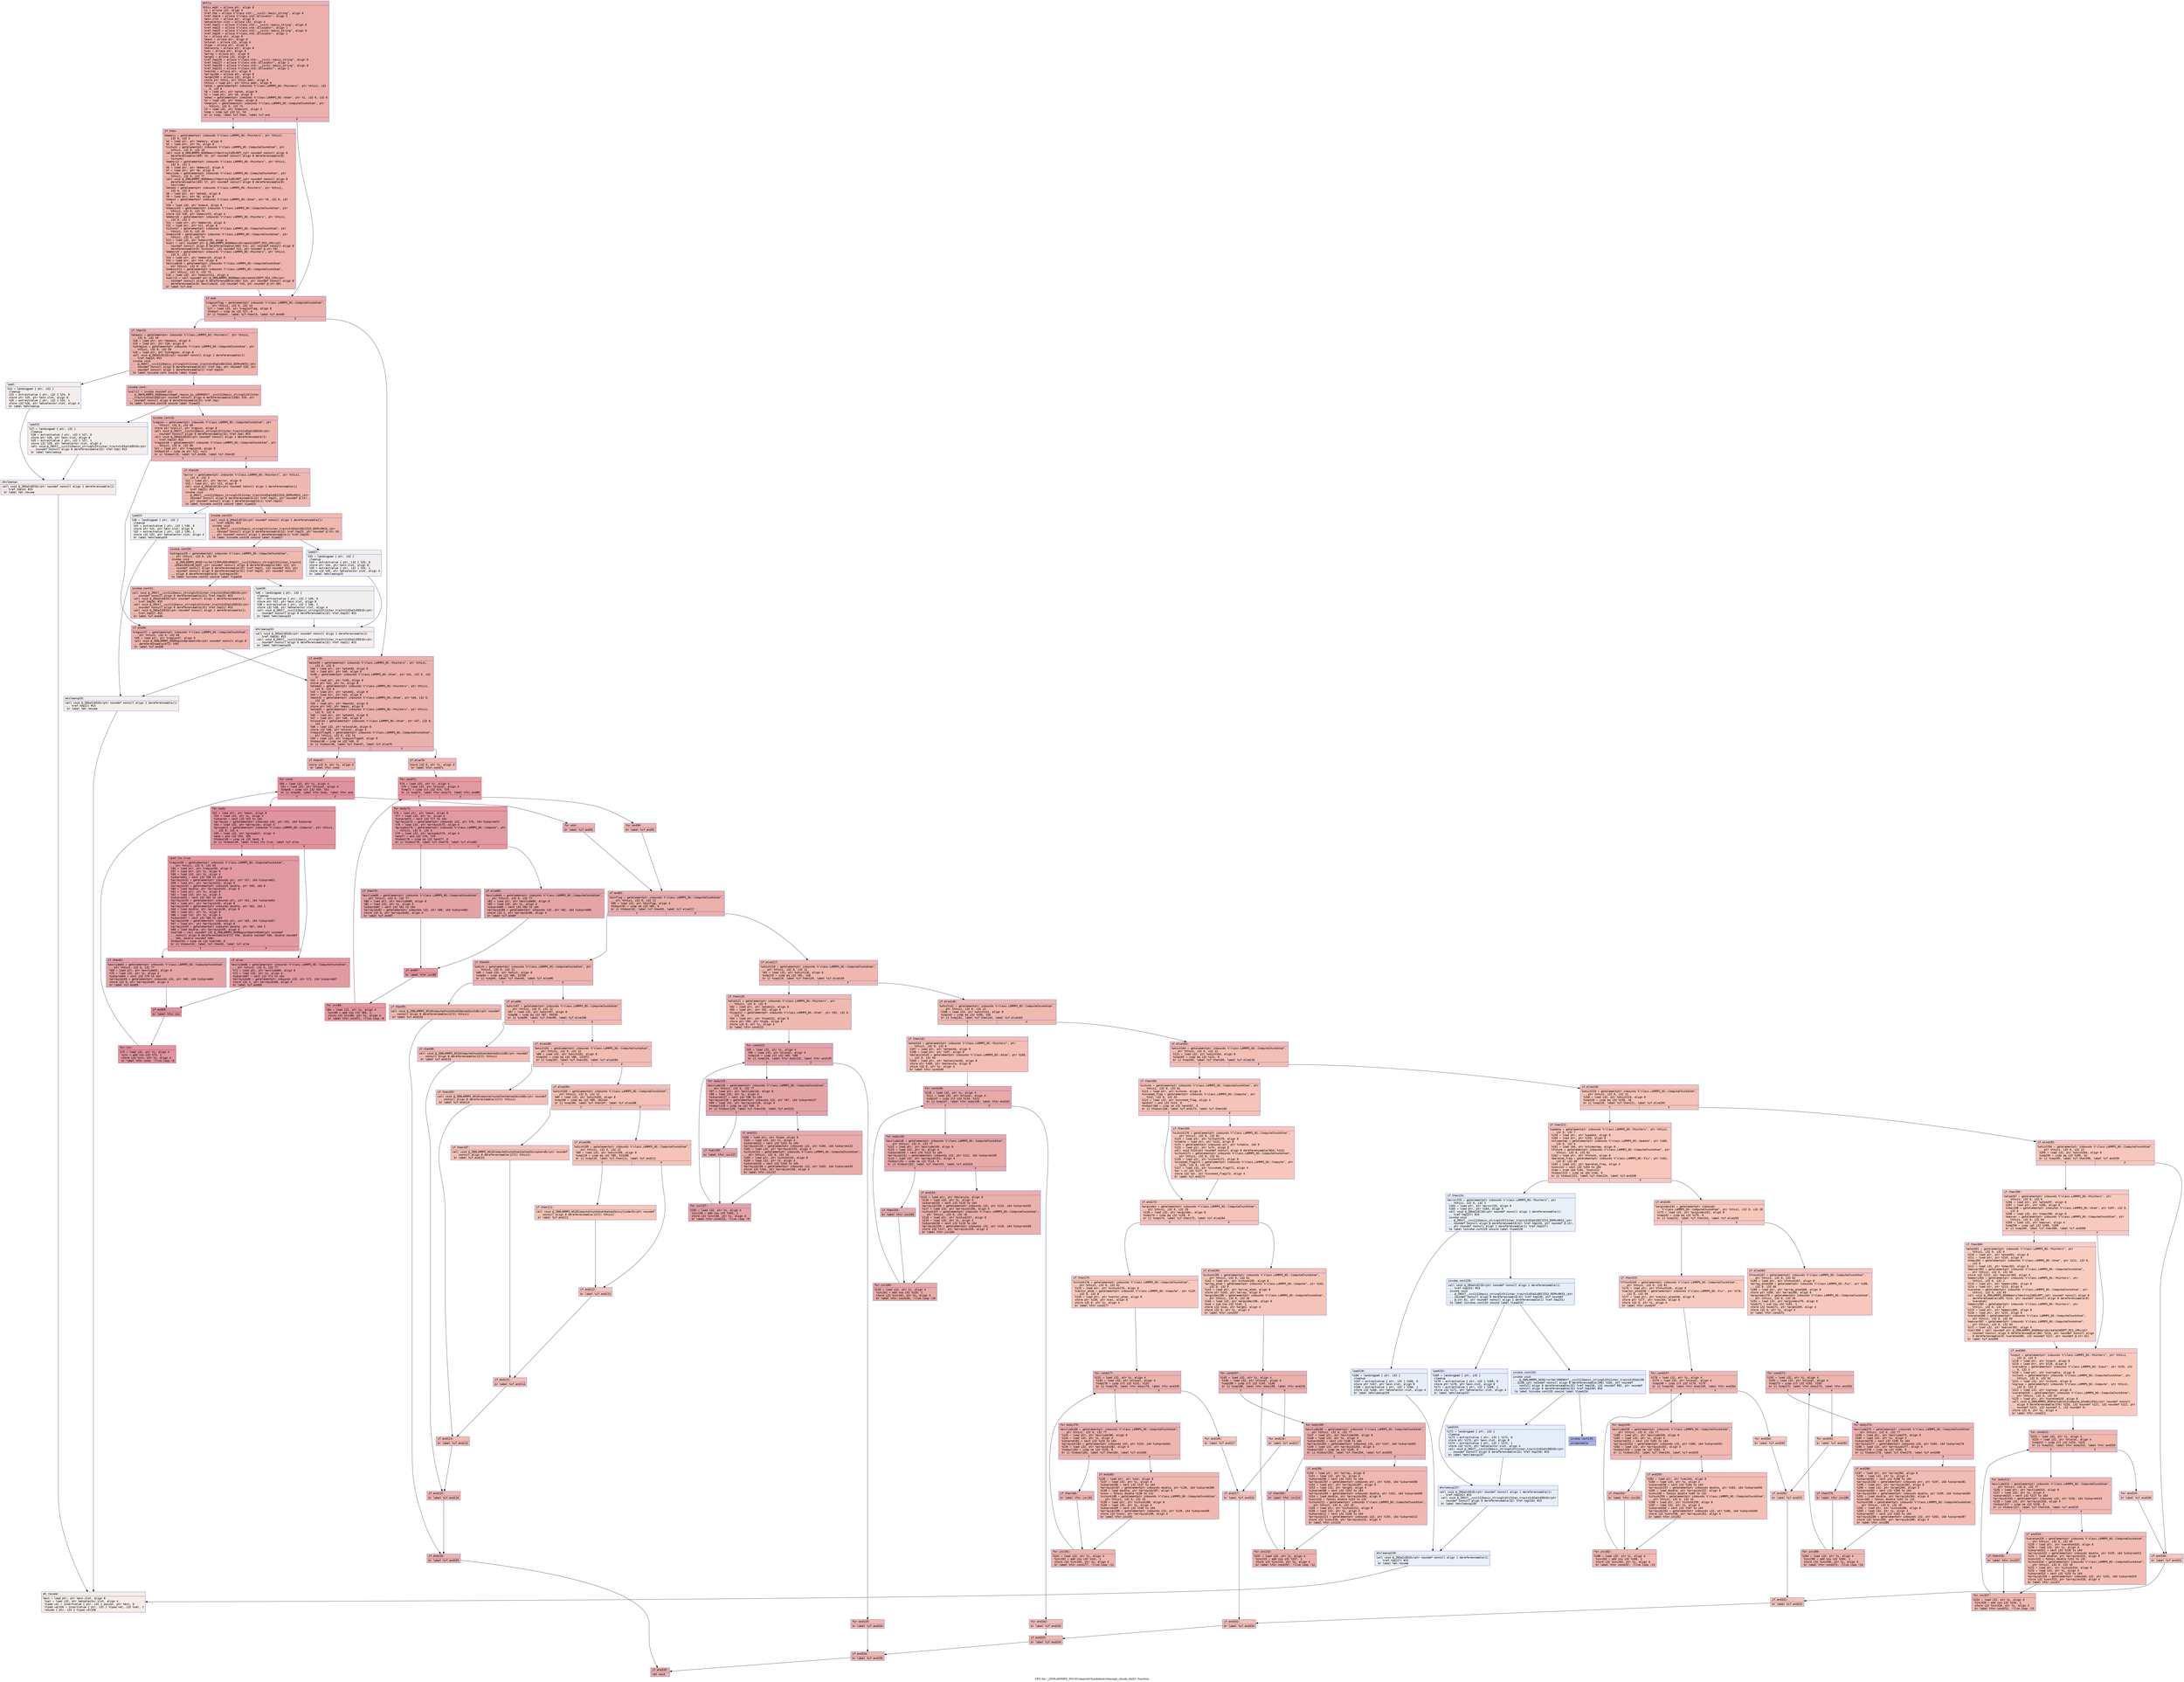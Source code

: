 digraph "CFG for '_ZN9LAMMPS_NS16ComputeChunkAtom16assign_chunk_idsEv' function" {
	label="CFG for '_ZN9LAMMPS_NS16ComputeChunkAtom16assign_chunk_idsEv' function";

	Node0x56369a7f1570 [shape=record,color="#3d50c3ff", style=filled, fillcolor="#d24b4070" fontname="Courier",label="{entry:\l|  %this.addr = alloca ptr, align 8\l  %i = alloca i32, align 4\l  %ref.tmp = alloca %\"class.std::__cxx11::basic_string\", align 8\l  %ref.tmp14 = alloca %\"class.std::allocator\", align 1\l  %exn.slot = alloca ptr, align 8\l  %ehselector.slot = alloca i32, align 4\l  %ref.tmp21 = alloca %\"class.std::__cxx11::basic_string\", align 8\l  %ref.tmp22 = alloca %\"class.std::allocator\", align 1\l  %ref.tmp25 = alloca %\"class.std::__cxx11::basic_string\", align 8\l  %ref.tmp26 = alloca %\"class.std::allocator\", align 1\l  %x = alloca ptr, align 8\l  %mask = alloca ptr, align 8\l  %nlocal = alloca i32, align 4\l  %type = alloca ptr, align 8\l  %molecule = alloca ptr, align 8\l  %vec = alloca ptr, align 8\l  %array = alloca ptr, align 8\l  %argm1 = alloca i32, align 4\l  %ref.tmp226 = alloca %\"class.std::__cxx11::basic_string\", align 8\l  %ref.tmp227 = alloca %\"class.std::allocator\", align 1\l  %ref.tmp230 = alloca %\"class.std::__cxx11::basic_string\", align 8\l  %ref.tmp231 = alloca %\"class.std::allocator\", align 1\l  %vec244 = alloca ptr, align 8\l  %array266 = alloca ptr, align 8\l  %argm1269 = alloca i32, align 4\l  store ptr %this, ptr %this.addr, align 8\l  %this1 = load ptr, ptr %this.addr, align 8\l  %atom = getelementptr inbounds %\"class.LAMMPS_NS::Pointers\", ptr %this1, i32\l... 0, i32 6\l  %0 = load ptr, ptr %atom, align 8\l  %1 = load ptr, ptr %0, align 8\l  %nmax = getelementptr inbounds %\"class.LAMMPS_NS::Atom\", ptr %1, i32 0, i32 6\l  %2 = load i32, ptr %nmax, align 8\l  %nmaxint = getelementptr inbounds %\"class.LAMMPS_NS::ComputeChunkAtom\", ptr\l... %this1, i32 0, i32 74\l  %3 = load i32, ptr %nmaxint, align 4\l  %cmp = icmp sgt i32 %2, %3\l  br i1 %cmp, label %if.then, label %if.end\l|{<s0>T|<s1>F}}"];
	Node0x56369a7f1570:s0 -> Node0x56369a7f2e80[tooltip="entry -> if.then\nProbability 50.00%" ];
	Node0x56369a7f1570:s1 -> Node0x56369a7f2ef0[tooltip="entry -> if.end\nProbability 50.00%" ];
	Node0x56369a7f2e80 [shape=record,color="#3d50c3ff", style=filled, fillcolor="#d8564670" fontname="Courier",label="{if.then:\l|  %memory = getelementptr inbounds %\"class.LAMMPS_NS::Pointers\", ptr %this1,\l... i32 0, i32 2\l  %4 = load ptr, ptr %memory, align 8\l  %5 = load ptr, ptr %4, align 8\l  %ichunk = getelementptr inbounds %\"class.LAMMPS_NS::ComputeChunkAtom\", ptr\l... %this1, i32 0, i32 10\l  call void @_ZN9LAMMPS_NS6Memory7destroyIiEEvRPT_(ptr noundef nonnull align 8\l... dereferenceable(184) %5, ptr noundef nonnull align 8 dereferenceable(8)\l... %ichunk)\l  %memory2 = getelementptr inbounds %\"class.LAMMPS_NS::Pointers\", ptr %this1,\l... i32 0, i32 2\l  %6 = load ptr, ptr %memory2, align 8\l  %7 = load ptr, ptr %6, align 8\l  %exclude = getelementptr inbounds %\"class.LAMMPS_NS::ComputeChunkAtom\", ptr\l... %this1, i32 0, i32 77\l  call void @_ZN9LAMMPS_NS6Memory7destroyIiEEvRPT_(ptr noundef nonnull align 8\l... dereferenceable(184) %7, ptr noundef nonnull align 8 dereferenceable(8)\l... %exclude)\l  %atom3 = getelementptr inbounds %\"class.LAMMPS_NS::Pointers\", ptr %this1,\l... i32 0, i32 6\l  %8 = load ptr, ptr %atom3, align 8\l  %9 = load ptr, ptr %8, align 8\l  %nmax4 = getelementptr inbounds %\"class.LAMMPS_NS::Atom\", ptr %9, i32 0, i32\l... 6\l  %10 = load i32, ptr %nmax4, align 8\l  %nmaxint5 = getelementptr inbounds %\"class.LAMMPS_NS::ComputeChunkAtom\", ptr\l... %this1, i32 0, i32 74\l  store i32 %10, ptr %nmaxint5, align 4\l  %memory6 = getelementptr inbounds %\"class.LAMMPS_NS::Pointers\", ptr %this1,\l... i32 0, i32 2\l  %11 = load ptr, ptr %memory6, align 8\l  %12 = load ptr, ptr %11, align 8\l  %ichunk7 = getelementptr inbounds %\"class.LAMMPS_NS::ComputeChunkAtom\", ptr\l... %this1, i32 0, i32 10\l  %nmaxint8 = getelementptr inbounds %\"class.LAMMPS_NS::ComputeChunkAtom\", ptr\l... %this1, i32 0, i32 74\l  %13 = load i32, ptr %nmaxint8, align 4\l  %call = call noundef ptr @_ZN9LAMMPS_NS6Memory6createIiEEPT_RS3_iPKc(ptr\l... noundef nonnull align 8 dereferenceable(184) %12, ptr noundef nonnull align 8\l... dereferenceable(8) %ichunk7, i32 noundef %13, ptr noundef @.str.59)\l  %memory9 = getelementptr inbounds %\"class.LAMMPS_NS::Pointers\", ptr %this1,\l... i32 0, i32 2\l  %14 = load ptr, ptr %memory9, align 8\l  %15 = load ptr, ptr %14, align 8\l  %exclude10 = getelementptr inbounds %\"class.LAMMPS_NS::ComputeChunkAtom\",\l... ptr %this1, i32 0, i32 77\l  %nmaxint11 = getelementptr inbounds %\"class.LAMMPS_NS::ComputeChunkAtom\",\l... ptr %this1, i32 0, i32 74\l  %16 = load i32, ptr %nmaxint11, align 4\l  %call12 = call noundef ptr @_ZN9LAMMPS_NS6Memory6createIiEEPT_RS3_iPKc(ptr\l... noundef nonnull align 8 dereferenceable(184) %15, ptr noundef nonnull align 8\l... dereferenceable(8) %exclude10, i32 noundef %16, ptr noundef @.str.60)\l  br label %if.end\l}"];
	Node0x56369a7f2e80 -> Node0x56369a7f2ef0[tooltip="if.then -> if.end\nProbability 100.00%" ];
	Node0x56369a7f2ef0 [shape=record,color="#3d50c3ff", style=filled, fillcolor="#d24b4070" fontname="Courier",label="{if.end:\l|  %regionflag = getelementptr inbounds %\"class.LAMMPS_NS::ComputeChunkAtom\",\l... ptr %this1, i32 0, i32 14\l  %17 = load i32, ptr %regionflag, align 8\l  %tobool = icmp ne i32 %17, 0\l  br i1 %tobool, label %if.then13, label %if.end38\l|{<s0>T|<s1>F}}"];
	Node0x56369a7f2ef0:s0 -> Node0x56369a7f2750[tooltip="if.end -> if.then13\nProbability 62.50%" ];
	Node0x56369a7f2ef0:s1 -> Node0x56369a7f27d0[tooltip="if.end -> if.end38\nProbability 37.50%" ];
	Node0x56369a7f2750 [shape=record,color="#3d50c3ff", style=filled, fillcolor="#d6524470" fontname="Courier",label="{if.then13:\l|  %domain = getelementptr inbounds %\"class.LAMMPS_NS::Pointers\", ptr %this1,\l... i32 0, i32 10\l  %18 = load ptr, ptr %domain, align 8\l  %19 = load ptr, ptr %18, align 8\l  %idregion = getelementptr inbounds %\"class.LAMMPS_NS::ComputeChunkAtom\", ptr\l... %this1, i32 0, i32 59\l  %20 = load ptr, ptr %idregion, align 8\l  call void @_ZNSaIcEC1Ev(ptr noundef nonnull align 1 dereferenceable(1)\l... %ref.tmp14) #15\l  invoke void\l... @_ZNSt7__cxx1112basic_stringIcSt11char_traitsIcESaIcEEC2IS3_EEPKcRKS3_(ptr\l... noundef nonnull align 8 dereferenceable(32) %ref.tmp, ptr noundef %20, ptr\l... noundef nonnull align 1 dereferenceable(1) %ref.tmp14)\l          to label %invoke.cont unwind label %lpad\l}"];
	Node0x56369a7f2750 -> Node0x56369a7f5470[tooltip="if.then13 -> invoke.cont\nProbability 100.00%" ];
	Node0x56369a7f2750 -> Node0x56369a7f54f0[tooltip="if.then13 -> lpad\nProbability 0.00%" ];
	Node0x56369a7f5470 [shape=record,color="#3d50c3ff", style=filled, fillcolor="#d6524470" fontname="Courier",label="{invoke.cont:\l|  %call17 = invoke noundef ptr\l... @_ZNK9LAMMPS_NS6Domain16get_region_by_idERKNSt7__cxx1112basic_stringIcSt11char\l..._traitsIcESaIcEEE(ptr noundef nonnull align 8 dereferenceable(1200) %19, ptr\l... noundef nonnull align 8 dereferenceable(32) %ref.tmp)\l          to label %invoke.cont16 unwind label %lpad15\l}"];
	Node0x56369a7f5470 -> Node0x56369a7f5420[tooltip="invoke.cont -> invoke.cont16\nProbability 100.00%" ];
	Node0x56369a7f5470 -> Node0x56369a7f5790[tooltip="invoke.cont -> lpad15\nProbability 0.00%" ];
	Node0x56369a7f5420 [shape=record,color="#3d50c3ff", style=filled, fillcolor="#d6524470" fontname="Courier",label="{invoke.cont16:\l|  %region = getelementptr inbounds %\"class.LAMMPS_NS::ComputeChunkAtom\", ptr\l... %this1, i32 0, i32 60\l  store ptr %call17, ptr %region, align 8\l  call void @_ZNSt7__cxx1112basic_stringIcSt11char_traitsIcESaIcEED1Ev(ptr\l... noundef nonnull align 8 dereferenceable(32) %ref.tmp) #15\l  call void @_ZNSaIcED1Ev(ptr noundef nonnull align 1 dereferenceable(1)\l... %ref.tmp14) #15\l  %region18 = getelementptr inbounds %\"class.LAMMPS_NS::ComputeChunkAtom\", ptr\l... %this1, i32 0, i32 60\l  %21 = load ptr, ptr %region18, align 8\l  %tobool19 = icmp ne ptr %21, null\l  br i1 %tobool19, label %if.end36, label %if.then20\l|{<s0>T|<s1>F}}"];
	Node0x56369a7f5420:s0 -> Node0x56369a7f5f90[tooltip="invoke.cont16 -> if.end36\nProbability 62.50%" ];
	Node0x56369a7f5420:s1 -> Node0x56369a7f6010[tooltip="invoke.cont16 -> if.then20\nProbability 37.50%" ];
	Node0x56369a7f6010 [shape=record,color="#3d50c3ff", style=filled, fillcolor="#de614d70" fontname="Courier",label="{if.then20:\l|  %error = getelementptr inbounds %\"class.LAMMPS_NS::Pointers\", ptr %this1,\l... i32 0, i32 3\l  %22 = load ptr, ptr %error, align 8\l  %23 = load ptr, ptr %22, align 8\l  call void @_ZNSaIcEC1Ev(ptr noundef nonnull align 1 dereferenceable(1)\l... %ref.tmp22) #15\l  invoke void\l... @_ZNSt7__cxx1112basic_stringIcSt11char_traitsIcESaIcEEC2IS3_EEPKcRKS3_(ptr\l... noundef nonnull align 8 dereferenceable(32) %ref.tmp21, ptr noundef @.str,\l... ptr noundef nonnull align 1 dereferenceable(1) %ref.tmp22)\l          to label %invoke.cont24 unwind label %lpad23\l}"];
	Node0x56369a7f6010 -> Node0x56369a7f6480[tooltip="if.then20 -> invoke.cont24\nProbability 100.00%" ];
	Node0x56369a7f6010 -> Node0x56369a7f6500[tooltip="if.then20 -> lpad23\nProbability 0.00%" ];
	Node0x56369a7f6480 [shape=record,color="#3d50c3ff", style=filled, fillcolor="#de614d70" fontname="Courier",label="{invoke.cont24:\l|  call void @_ZNSaIcEC1Ev(ptr noundef nonnull align 1 dereferenceable(1)\l... %ref.tmp26) #15\l  invoke void\l... @_ZNSt7__cxx1112basic_stringIcSt11char_traitsIcESaIcEEC2IS3_EEPKcRKS3_(ptr\l... noundef nonnull align 8 dereferenceable(32) %ref.tmp25, ptr noundef @.str.10,\l... ptr noundef nonnull align 1 dereferenceable(1) %ref.tmp26)\l          to label %invoke.cont28 unwind label %lpad27\l}"];
	Node0x56369a7f6480 -> Node0x56369a7f6820[tooltip="invoke.cont24 -> invoke.cont28\nProbability 100.00%" ];
	Node0x56369a7f6480 -> Node0x56369a7f6870[tooltip="invoke.cont24 -> lpad27\nProbability 0.00%" ];
	Node0x56369a7f6820 [shape=record,color="#3d50c3ff", style=filled, fillcolor="#de614d70" fontname="Courier",label="{invoke.cont28:\l|  %idregion29 = getelementptr inbounds %\"class.LAMMPS_NS::ComputeChunkAtom\",\l... ptr %this1, i32 0, i32 59\l  invoke void\l... @_ZN9LAMMPS_NS5Error3allIJRPcEEEvRKNSt7__cxx1112basic_stringIcSt11char_traitsI\l...cESaIcEEEiSB_DpOT_(ptr noundef nonnull align 8 dereferenceable(196) %23, ptr\l... noundef nonnull align 8 dereferenceable(32) %ref.tmp21, i32 noundef 913, ptr\l... noundef nonnull align 8 dereferenceable(32) %ref.tmp25, ptr noundef nonnull\l... align 8 dereferenceable(8) %idregion29)\l          to label %invoke.cont31 unwind label %lpad30\l}"];
	Node0x56369a7f6820 -> Node0x56369a7f67d0[tooltip="invoke.cont28 -> invoke.cont31\nProbability 100.00%" ];
	Node0x56369a7f6820 -> Node0x56369a7f6c20[tooltip="invoke.cont28 -> lpad30\nProbability 0.00%" ];
	Node0x56369a7f67d0 [shape=record,color="#3d50c3ff", style=filled, fillcolor="#de614d70" fontname="Courier",label="{invoke.cont31:\l|  call void @_ZNSt7__cxx1112basic_stringIcSt11char_traitsIcESaIcEED1Ev(ptr\l... noundef nonnull align 8 dereferenceable(32) %ref.tmp25) #15\l  call void @_ZNSaIcED1Ev(ptr noundef nonnull align 1 dereferenceable(1)\l... %ref.tmp26) #15\l  call void @_ZNSt7__cxx1112basic_stringIcSt11char_traitsIcESaIcEED1Ev(ptr\l... noundef nonnull align 8 dereferenceable(32) %ref.tmp21) #15\l  call void @_ZNSaIcED1Ev(ptr noundef nonnull align 1 dereferenceable(1)\l... %ref.tmp22) #15\l  br label %if.end36\l}"];
	Node0x56369a7f67d0 -> Node0x56369a7f5f90[tooltip="invoke.cont31 -> if.end36\nProbability 100.00%" ];
	Node0x56369a7f54f0 [shape=record,color="#3d50c3ff", style=filled, fillcolor="#e5d8d170" fontname="Courier",label="{lpad:\l|  %24 = landingpad \{ ptr, i32 \}\l          cleanup\l  %25 = extractvalue \{ ptr, i32 \} %24, 0\l  store ptr %25, ptr %exn.slot, align 8\l  %26 = extractvalue \{ ptr, i32 \} %24, 1\l  store i32 %26, ptr %ehselector.slot, align 4\l  br label %ehcleanup\l}"];
	Node0x56369a7f54f0 -> Node0x56369a7f73f0[tooltip="lpad -> ehcleanup\nProbability 100.00%" ];
	Node0x56369a7f5790 [shape=record,color="#3d50c3ff", style=filled, fillcolor="#e5d8d170" fontname="Courier",label="{lpad15:\l|  %27 = landingpad \{ ptr, i32 \}\l          cleanup\l  %28 = extractvalue \{ ptr, i32 \} %27, 0\l  store ptr %28, ptr %exn.slot, align 8\l  %29 = extractvalue \{ ptr, i32 \} %27, 1\l  store i32 %29, ptr %ehselector.slot, align 4\l  call void @_ZNSt7__cxx1112basic_stringIcSt11char_traitsIcESaIcEED1Ev(ptr\l... noundef nonnull align 8 dereferenceable(32) %ref.tmp) #15\l  br label %ehcleanup\l}"];
	Node0x56369a7f5790 -> Node0x56369a7f73f0[tooltip="lpad15 -> ehcleanup\nProbability 100.00%" ];
	Node0x56369a7f73f0 [shape=record,color="#3d50c3ff", style=filled, fillcolor="#ead5c970" fontname="Courier",label="{ehcleanup:\l|  call void @_ZNSaIcED1Ev(ptr noundef nonnull align 1 dereferenceable(1)\l... %ref.tmp14) #15\l  br label %eh.resume\l}"];
	Node0x56369a7f73f0 -> Node0x56369a7f79a0[tooltip="ehcleanup -> eh.resume\nProbability 100.00%" ];
	Node0x56369a7f6500 [shape=record,color="#3d50c3ff", style=filled, fillcolor="#e0dbd870" fontname="Courier",label="{lpad23:\l|  %30 = landingpad \{ ptr, i32 \}\l          cleanup\l  %31 = extractvalue \{ ptr, i32 \} %30, 0\l  store ptr %31, ptr %exn.slot, align 8\l  %32 = extractvalue \{ ptr, i32 \} %30, 1\l  store i32 %32, ptr %ehselector.slot, align 4\l  br label %ehcleanup35\l}"];
	Node0x56369a7f6500 -> Node0x56369a7f7cf0[tooltip="lpad23 -> ehcleanup35\nProbability 100.00%" ];
	Node0x56369a7f6870 [shape=record,color="#3d50c3ff", style=filled, fillcolor="#e0dbd870" fontname="Courier",label="{lpad27:\l|  %33 = landingpad \{ ptr, i32 \}\l          cleanup\l  %34 = extractvalue \{ ptr, i32 \} %33, 0\l  store ptr %34, ptr %exn.slot, align 8\l  %35 = extractvalue \{ ptr, i32 \} %33, 1\l  store i32 %35, ptr %ehselector.slot, align 4\l  br label %ehcleanup33\l}"];
	Node0x56369a7f6870 -> Node0x56369a7f80c0[tooltip="lpad27 -> ehcleanup33\nProbability 100.00%" ];
	Node0x56369a7f6c20 [shape=record,color="#3d50c3ff", style=filled, fillcolor="#e0dbd870" fontname="Courier",label="{lpad30:\l|  %36 = landingpad \{ ptr, i32 \}\l          cleanup\l  %37 = extractvalue \{ ptr, i32 \} %36, 0\l  store ptr %37, ptr %exn.slot, align 8\l  %38 = extractvalue \{ ptr, i32 \} %36, 1\l  store i32 %38, ptr %ehselector.slot, align 4\l  call void @_ZNSt7__cxx1112basic_stringIcSt11char_traitsIcESaIcEED1Ev(ptr\l... noundef nonnull align 8 dereferenceable(32) %ref.tmp25) #15\l  br label %ehcleanup33\l}"];
	Node0x56369a7f6c20 -> Node0x56369a7f80c0[tooltip="lpad30 -> ehcleanup33\nProbability 100.00%" ];
	Node0x56369a7f80c0 [shape=record,color="#3d50c3ff", style=filled, fillcolor="#e3d9d370" fontname="Courier",label="{ehcleanup33:\l|  call void @_ZNSaIcED1Ev(ptr noundef nonnull align 1 dereferenceable(1)\l... %ref.tmp26) #15\l  call void @_ZNSt7__cxx1112basic_stringIcSt11char_traitsIcESaIcEED1Ev(ptr\l... noundef nonnull align 8 dereferenceable(32) %ref.tmp21) #15\l  br label %ehcleanup35\l}"];
	Node0x56369a7f80c0 -> Node0x56369a7f7cf0[tooltip="ehcleanup33 -> ehcleanup35\nProbability 100.00%" ];
	Node0x56369a7f7cf0 [shape=record,color="#3d50c3ff", style=filled, fillcolor="#e5d8d170" fontname="Courier",label="{ehcleanup35:\l|  call void @_ZNSaIcED1Ev(ptr noundef nonnull align 1 dereferenceable(1)\l... %ref.tmp22) #15\l  br label %eh.resume\l}"];
	Node0x56369a7f7cf0 -> Node0x56369a7f79a0[tooltip="ehcleanup35 -> eh.resume\nProbability 100.00%" ];
	Node0x56369a7f5f90 [shape=record,color="#3d50c3ff", style=filled, fillcolor="#d6524470" fontname="Courier",label="{if.end36:\l|  %region37 = getelementptr inbounds %\"class.LAMMPS_NS::ComputeChunkAtom\",\l... ptr %this1, i32 0, i32 60\l  %39 = load ptr, ptr %region37, align 8\l  call void @_ZN9LAMMPS_NS6Region8prematchEv(ptr noundef nonnull align 8\l... dereferenceable(672) %39)\l  br label %if.end38\l}"];
	Node0x56369a7f5f90 -> Node0x56369a7f27d0[tooltip="if.end36 -> if.end38\nProbability 100.00%" ];
	Node0x56369a7f27d0 [shape=record,color="#3d50c3ff", style=filled, fillcolor="#d24b4070" fontname="Courier",label="{if.end38:\l|  %atom39 = getelementptr inbounds %\"class.LAMMPS_NS::Pointers\", ptr %this1,\l... i32 0, i32 6\l  %40 = load ptr, ptr %atom39, align 8\l  %41 = load ptr, ptr %40, align 8\l  %x40 = getelementptr inbounds %\"class.LAMMPS_NS::Atom\", ptr %41, i32 0, i32\l... 37\l  %42 = load ptr, ptr %x40, align 8\l  store ptr %42, ptr %x, align 8\l  %atom41 = getelementptr inbounds %\"class.LAMMPS_NS::Pointers\", ptr %this1,\l... i32 0, i32 6\l  %43 = load ptr, ptr %atom41, align 8\l  %44 = load ptr, ptr %43, align 8\l  %mask42 = getelementptr inbounds %\"class.LAMMPS_NS::Atom\", ptr %44, i32 0,\l... i32 35\l  %45 = load ptr, ptr %mask42, align 8\l  store ptr %45, ptr %mask, align 8\l  %atom43 = getelementptr inbounds %\"class.LAMMPS_NS::Pointers\", ptr %this1,\l... i32 0, i32 6\l  %46 = load ptr, ptr %atom43, align 8\l  %47 = load ptr, ptr %46, align 8\l  %nlocal44 = getelementptr inbounds %\"class.LAMMPS_NS::Atom\", ptr %47, i32 0,\l... i32 4\l  %48 = load i32, ptr %nlocal44, align 8\l  store i32 %48, ptr %nlocal, align 4\l  %regionflag45 = getelementptr inbounds %\"class.LAMMPS_NS::ComputeChunkAtom\",\l... ptr %this1, i32 0, i32 14\l  %49 = load i32, ptr %regionflag45, align 8\l  %tobool46 = icmp ne i32 %49, 0\l  br i1 %tobool46, label %if.then47, label %if.else70\l|{<s0>T|<s1>F}}"];
	Node0x56369a7f27d0:s0 -> Node0x56369a7fa360[tooltip="if.end38 -> if.then47\nProbability 62.50%" ];
	Node0x56369a7f27d0:s1 -> Node0x56369a7fa3e0[tooltip="if.end38 -> if.else70\nProbability 37.50%" ];
	Node0x56369a7fa360 [shape=record,color="#3d50c3ff", style=filled, fillcolor="#d6524470" fontname="Courier",label="{if.then47:\l|  store i32 0, ptr %i, align 4\l  br label %for.cond\l}"];
	Node0x56369a7fa360 -> Node0x56369a7fa5b0[tooltip="if.then47 -> for.cond\nProbability 100.00%" ];
	Node0x56369a7fa5b0 [shape=record,color="#b70d28ff", style=filled, fillcolor="#b70d2870" fontname="Courier",label="{for.cond:\l|  %50 = load i32, ptr %i, align 4\l  %51 = load i32, ptr %nlocal, align 4\l  %cmp48 = icmp slt i32 %50, %51\l  br i1 %cmp48, label %for.body, label %for.end\l|{<s0>T|<s1>F}}"];
	Node0x56369a7fa5b0:s0 -> Node0x56369a7fa850[tooltip="for.cond -> for.body\nProbability 96.88%" ];
	Node0x56369a7fa5b0:s1 -> Node0x56369a7fa8d0[tooltip="for.cond -> for.end\nProbability 3.12%" ];
	Node0x56369a7fa850 [shape=record,color="#b70d28ff", style=filled, fillcolor="#b70d2870" fontname="Courier",label="{for.body:\l|  %52 = load ptr, ptr %mask, align 8\l  %53 = load i32, ptr %i, align 4\l  %idxprom = sext i32 %53 to i64\l  %arrayidx = getelementptr inbounds i32, ptr %52, i64 %idxprom\l  %54 = load i32, ptr %arrayidx, align 4\l  %groupbit = getelementptr inbounds %\"class.LAMMPS_NS::Compute\", ptr %this1,\l... i32 0, i32 4\l  %55 = load i32, ptr %groupbit, align 4\l  %and = and i32 %54, %55\l  %tobool49 = icmp ne i32 %and, 0\l  br i1 %tobool49, label %land.lhs.true, label %if.else\l|{<s0>T|<s1>F}}"];
	Node0x56369a7fa850:s0 -> Node0x56369a7f48a0[tooltip="for.body -> land.lhs.true\nProbability 62.50%" ];
	Node0x56369a7fa850:s1 -> Node0x56369a7f4920[tooltip="for.body -> if.else\nProbability 37.50%" ];
	Node0x56369a7f48a0 [shape=record,color="#b70d28ff", style=filled, fillcolor="#bb1b2c70" fontname="Courier",label="{land.lhs.true:\l|  %region50 = getelementptr inbounds %\"class.LAMMPS_NS::ComputeChunkAtom\",\l... ptr %this1, i32 0, i32 60\l  %56 = load ptr, ptr %region50, align 8\l  %57 = load ptr, ptr %x, align 8\l  %58 = load i32, ptr %i, align 4\l  %idxprom51 = sext i32 %58 to i64\l  %arrayidx52 = getelementptr inbounds ptr, ptr %57, i64 %idxprom51\l  %59 = load ptr, ptr %arrayidx52, align 8\l  %arrayidx53 = getelementptr inbounds double, ptr %59, i64 0\l  %60 = load double, ptr %arrayidx53, align 8\l  %61 = load ptr, ptr %x, align 8\l  %62 = load i32, ptr %i, align 4\l  %idxprom54 = sext i32 %62 to i64\l  %arrayidx55 = getelementptr inbounds ptr, ptr %61, i64 %idxprom54\l  %63 = load ptr, ptr %arrayidx55, align 8\l  %arrayidx56 = getelementptr inbounds double, ptr %63, i64 1\l  %64 = load double, ptr %arrayidx56, align 8\l  %65 = load ptr, ptr %x, align 8\l  %66 = load i32, ptr %i, align 4\l  %idxprom57 = sext i32 %66 to i64\l  %arrayidx58 = getelementptr inbounds ptr, ptr %65, i64 %idxprom57\l  %67 = load ptr, ptr %arrayidx58, align 8\l  %arrayidx59 = getelementptr inbounds double, ptr %67, i64 2\l  %68 = load double, ptr %arrayidx59, align 8\l  %call60 = call noundef i32 @_ZN9LAMMPS_NS6Region5matchEddd(ptr noundef\l... nonnull align 8 dereferenceable(672) %56, double noundef %60, double noundef\l... %64, double noundef %68)\l  %tobool61 = icmp ne i32 %call60, 0\l  br i1 %tobool61, label %if.then62, label %if.else\l|{<s0>T|<s1>F}}"];
	Node0x56369a7f48a0:s0 -> Node0x56369a7fc950[tooltip="land.lhs.true -> if.then62\nProbability 62.50%" ];
	Node0x56369a7f48a0:s1 -> Node0x56369a7f4920[tooltip="land.lhs.true -> if.else\nProbability 37.50%" ];
	Node0x56369a7fc950 [shape=record,color="#3d50c3ff", style=filled, fillcolor="#c32e3170" fontname="Courier",label="{if.then62:\l|  %exclude63 = getelementptr inbounds %\"class.LAMMPS_NS::ComputeChunkAtom\",\l... ptr %this1, i32 0, i32 77\l  %69 = load ptr, ptr %exclude63, align 8\l  %70 = load i32, ptr %i, align 4\l  %idxprom64 = sext i32 %70 to i64\l  %arrayidx65 = getelementptr inbounds i32, ptr %69, i64 %idxprom64\l  store i32 0, ptr %arrayidx65, align 4\l  br label %if.end69\l}"];
	Node0x56369a7fc950 -> Node0x56369a7fcee0[tooltip="if.then62 -> if.end69\nProbability 100.00%" ];
	Node0x56369a7f4920 [shape=record,color="#b70d28ff", style=filled, fillcolor="#bb1b2c70" fontname="Courier",label="{if.else:\l|  %exclude66 = getelementptr inbounds %\"class.LAMMPS_NS::ComputeChunkAtom\",\l... ptr %this1, i32 0, i32 77\l  %71 = load ptr, ptr %exclude66, align 8\l  %72 = load i32, ptr %i, align 4\l  %idxprom67 = sext i32 %72 to i64\l  %arrayidx68 = getelementptr inbounds i32, ptr %71, i64 %idxprom67\l  store i32 1, ptr %arrayidx68, align 4\l  br label %if.end69\l}"];
	Node0x56369a7f4920 -> Node0x56369a7fcee0[tooltip="if.else -> if.end69\nProbability 100.00%" ];
	Node0x56369a7fcee0 [shape=record,color="#b70d28ff", style=filled, fillcolor="#b70d2870" fontname="Courier",label="{if.end69:\l|  br label %for.inc\l}"];
	Node0x56369a7fcee0 -> Node0x56369a7fd440[tooltip="if.end69 -> for.inc\nProbability 100.00%" ];
	Node0x56369a7fd440 [shape=record,color="#b70d28ff", style=filled, fillcolor="#b70d2870" fontname="Courier",label="{for.inc:\l|  %73 = load i32, ptr %i, align 4\l  %inc = add nsw i32 %73, 1\l  store i32 %inc, ptr %i, align 4\l  br label %for.cond, !llvm.loop !6\l}"];
	Node0x56369a7fd440 -> Node0x56369a7fa5b0[tooltip="for.inc -> for.cond\nProbability 100.00%" ];
	Node0x56369a7fa8d0 [shape=record,color="#3d50c3ff", style=filled, fillcolor="#d6524470" fontname="Courier",label="{for.end:\l|  br label %if.end91\l}"];
	Node0x56369a7fa8d0 -> Node0x56369a7fd7d0[tooltip="for.end -> if.end91\nProbability 100.00%" ];
	Node0x56369a7fa3e0 [shape=record,color="#3d50c3ff", style=filled, fillcolor="#dc5d4a70" fontname="Courier",label="{if.else70:\l|  store i32 0, ptr %i, align 4\l  br label %for.cond71\l}"];
	Node0x56369a7fa3e0 -> Node0x56369a7fd960[tooltip="if.else70 -> for.cond71\nProbability 100.00%" ];
	Node0x56369a7fd960 [shape=record,color="#b70d28ff", style=filled, fillcolor="#bb1b2c70" fontname="Courier",label="{for.cond71:\l|  %74 = load i32, ptr %i, align 4\l  %75 = load i32, ptr %nlocal, align 4\l  %cmp72 = icmp slt i32 %74, %75\l  br i1 %cmp72, label %for.body73, label %for.end90\l|{<s0>T|<s1>F}}"];
	Node0x56369a7fd960:s0 -> Node0x56369a7fdc00[tooltip="for.cond71 -> for.body73\nProbability 96.88%" ];
	Node0x56369a7fd960:s1 -> Node0x56369a7fdc80[tooltip="for.cond71 -> for.end90\nProbability 3.12%" ];
	Node0x56369a7fdc00 [shape=record,color="#b70d28ff", style=filled, fillcolor="#bb1b2c70" fontname="Courier",label="{for.body73:\l|  %76 = load ptr, ptr %mask, align 8\l  %77 = load i32, ptr %i, align 4\l  %idxprom74 = sext i32 %77 to i64\l  %arrayidx75 = getelementptr inbounds i32, ptr %76, i64 %idxprom74\l  %78 = load i32, ptr %arrayidx75, align 4\l  %groupbit76 = getelementptr inbounds %\"class.LAMMPS_NS::Compute\", ptr\l... %this1, i32 0, i32 4\l  %79 = load i32, ptr %groupbit76, align 4\l  %and77 = and i32 %78, %79\l  %tobool78 = icmp ne i32 %and77, 0\l  br i1 %tobool78, label %if.then79, label %if.else83\l|{<s0>T|<s1>F}}"];
	Node0x56369a7fdc00:s0 -> Node0x56369a7fe380[tooltip="for.body73 -> if.then79\nProbability 62.50%" ];
	Node0x56369a7fdc00:s1 -> Node0x56369a7fe400[tooltip="for.body73 -> if.else83\nProbability 37.50%" ];
	Node0x56369a7fe380 [shape=record,color="#3d50c3ff", style=filled, fillcolor="#c32e3170" fontname="Courier",label="{if.then79:\l|  %exclude80 = getelementptr inbounds %\"class.LAMMPS_NS::ComputeChunkAtom\",\l... ptr %this1, i32 0, i32 77\l  %80 = load ptr, ptr %exclude80, align 8\l  %81 = load i32, ptr %i, align 4\l  %idxprom81 = sext i32 %81 to i64\l  %arrayidx82 = getelementptr inbounds i32, ptr %80, i64 %idxprom81\l  store i32 0, ptr %arrayidx82, align 4\l  br label %if.end87\l}"];
	Node0x56369a7fe380 -> Node0x56369a7fe930[tooltip="if.then79 -> if.end87\nProbability 100.00%" ];
	Node0x56369a7fe400 [shape=record,color="#3d50c3ff", style=filled, fillcolor="#c5333470" fontname="Courier",label="{if.else83:\l|  %exclude84 = getelementptr inbounds %\"class.LAMMPS_NS::ComputeChunkAtom\",\l... ptr %this1, i32 0, i32 77\l  %82 = load ptr, ptr %exclude84, align 8\l  %83 = load i32, ptr %i, align 4\l  %idxprom85 = sext i32 %83 to i64\l  %arrayidx86 = getelementptr inbounds i32, ptr %82, i64 %idxprom85\l  store i32 1, ptr %arrayidx86, align 4\l  br label %if.end87\l}"];
	Node0x56369a7fe400 -> Node0x56369a7fe930[tooltip="if.else83 -> if.end87\nProbability 100.00%" ];
	Node0x56369a7fe930 [shape=record,color="#b70d28ff", style=filled, fillcolor="#bb1b2c70" fontname="Courier",label="{if.end87:\l|  br label %for.inc88\l}"];
	Node0x56369a7fe930 -> Node0x56369a7fee90[tooltip="if.end87 -> for.inc88\nProbability 100.00%" ];
	Node0x56369a7fee90 [shape=record,color="#b70d28ff", style=filled, fillcolor="#bb1b2c70" fontname="Courier",label="{for.inc88:\l|  %84 = load i32, ptr %i, align 4\l  %inc89 = add nsw i32 %84, 1\l  store i32 %inc89, ptr %i, align 4\l  br label %for.cond71, !llvm.loop !8\l}"];
	Node0x56369a7fee90 -> Node0x56369a7fd960[tooltip="for.inc88 -> for.cond71\nProbability 100.00%" ];
	Node0x56369a7fdc80 [shape=record,color="#3d50c3ff", style=filled, fillcolor="#dc5d4a70" fontname="Courier",label="{for.end90:\l|  br label %if.end91\l}"];
	Node0x56369a7fdc80 -> Node0x56369a7fd7d0[tooltip="for.end90 -> if.end91\nProbability 100.00%" ];
	Node0x56369a7fd7d0 [shape=record,color="#3d50c3ff", style=filled, fillcolor="#d24b4070" fontname="Courier",label="{if.end91:\l|  %binflag = getelementptr inbounds %\"class.LAMMPS_NS::ComputeChunkAtom\",\l... ptr %this1, i32 0, i32 13\l  %85 = load i32, ptr %binflag, align 4\l  %tobool92 = icmp ne i32 %85, 0\l  br i1 %tobool92, label %if.then93, label %if.else117\l|{<s0>T|<s1>F}}"];
	Node0x56369a7fd7d0:s0 -> Node0x56369a7ff4e0[tooltip="if.end91 -> if.then93\nProbability 62.50%" ];
	Node0x56369a7fd7d0:s1 -> Node0x56369a7ff560[tooltip="if.end91 -> if.else117\nProbability 37.50%" ];
	Node0x56369a7ff4e0 [shape=record,color="#3d50c3ff", style=filled, fillcolor="#d6524470" fontname="Courier",label="{if.then93:\l|  %which = getelementptr inbounds %\"class.LAMMPS_NS::ComputeChunkAtom\", ptr\l... %this1, i32 0, i32 12\l  %86 = load i32, ptr %which, align 8\l  %cmp94 = icmp eq i32 %86, 32768\l  br i1 %cmp94, label %if.then95, label %if.else96\l|{<s0>T|<s1>F}}"];
	Node0x56369a7ff4e0:s0 -> Node0x56369a7ff8a0[tooltip="if.then93 -> if.then95\nProbability 50.00%" ];
	Node0x56369a7ff4e0:s1 -> Node0x56369a7ff920[tooltip="if.then93 -> if.else96\nProbability 50.00%" ];
	Node0x56369a7ff8a0 [shape=record,color="#3d50c3ff", style=filled, fillcolor="#dc5d4a70" fontname="Courier",label="{if.then95:\l|  call void @_ZN9LAMMPS_NS16ComputeChunkAtom10atom2bin1dEv(ptr noundef\l... nonnull align 8 dereferenceable(1272) %this1)\l  br label %if.end116\l}"];
	Node0x56369a7ff8a0 -> Node0x56369a7ffc60[tooltip="if.then95 -> if.end116\nProbability 100.00%" ];
	Node0x56369a7ff920 [shape=record,color="#3d50c3ff", style=filled, fillcolor="#dc5d4a70" fontname="Courier",label="{if.else96:\l|  %which97 = getelementptr inbounds %\"class.LAMMPS_NS::ComputeChunkAtom\",\l... ptr %this1, i32 0, i32 12\l  %87 = load i32, ptr %which97, align 8\l  %cmp98 = icmp eq i32 %87, 65536\l  br i1 %cmp98, label %if.then99, label %if.else100\l|{<s0>T|<s1>F}}"];
	Node0x56369a7ff920:s0 -> Node0x56369a7fff40[tooltip="if.else96 -> if.then99\nProbability 50.00%" ];
	Node0x56369a7ff920:s1 -> Node0x56369a7fffc0[tooltip="if.else96 -> if.else100\nProbability 50.00%" ];
	Node0x56369a7fff40 [shape=record,color="#3d50c3ff", style=filled, fillcolor="#e1675170" fontname="Courier",label="{if.then99:\l|  call void @_ZN9LAMMPS_NS16ComputeChunkAtom10atom2bin2dEv(ptr noundef\l... nonnull align 8 dereferenceable(1272) %this1)\l  br label %if.end115\l}"];
	Node0x56369a7fff40 -> Node0x56369a800320[tooltip="if.then99 -> if.end115\nProbability 100.00%" ];
	Node0x56369a7fffc0 [shape=record,color="#3d50c3ff", style=filled, fillcolor="#e1675170" fontname="Courier",label="{if.else100:\l|  %which101 = getelementptr inbounds %\"class.LAMMPS_NS::ComputeChunkAtom\",\l... ptr %this1, i32 0, i32 12\l  %88 = load i32, ptr %which101, align 8\l  %cmp102 = icmp eq i32 %88, 131072\l  br i1 %cmp102, label %if.then103, label %if.else104\l|{<s0>T|<s1>F}}"];
	Node0x56369a7fffc0:s0 -> Node0x56369a800670[tooltip="if.else100 -> if.then103\nProbability 50.00%" ];
	Node0x56369a7fffc0:s1 -> Node0x56369a8006f0[tooltip="if.else100 -> if.else104\nProbability 50.00%" ];
	Node0x56369a800670 [shape=record,color="#3d50c3ff", style=filled, fillcolor="#e5705870" fontname="Courier",label="{if.then103:\l|  call void @_ZN9LAMMPS_NS16ComputeChunkAtom10atom2bin3dEv(ptr noundef\l... nonnull align 8 dereferenceable(1272) %this1)\l  br label %if.end114\l}"];
	Node0x56369a800670 -> Node0x56369a800a50[tooltip="if.then103 -> if.end114\nProbability 100.00%" ];
	Node0x56369a8006f0 [shape=record,color="#3d50c3ff", style=filled, fillcolor="#e5705870" fontname="Courier",label="{if.else104:\l|  %which105 = getelementptr inbounds %\"class.LAMMPS_NS::ComputeChunkAtom\",\l... ptr %this1, i32 0, i32 12\l  %89 = load i32, ptr %which105, align 8\l  %cmp106 = icmp eq i32 %89, 262144\l  br i1 %cmp106, label %if.then107, label %if.else108\l|{<s0>T|<s1>F}}"];
	Node0x56369a8006f0:s0 -> Node0x56369a800da0[tooltip="if.else104 -> if.then107\nProbability 50.00%" ];
	Node0x56369a8006f0:s1 -> Node0x56369a800e20[tooltip="if.else104 -> if.else108\nProbability 50.00%" ];
	Node0x56369a800da0 [shape=record,color="#3d50c3ff", style=filled, fillcolor="#e8765c70" fontname="Courier",label="{if.then107:\l|  call void @_ZN9LAMMPS_NS16ComputeChunkAtom14atom2binsphereEv(ptr noundef\l... nonnull align 8 dereferenceable(1272) %this1)\l  br label %if.end113\l}"];
	Node0x56369a800da0 -> Node0x56369a801180[tooltip="if.then107 -> if.end113\nProbability 100.00%" ];
	Node0x56369a800e20 [shape=record,color="#3d50c3ff", style=filled, fillcolor="#e8765c70" fontname="Courier",label="{if.else108:\l|  %which109 = getelementptr inbounds %\"class.LAMMPS_NS::ComputeChunkAtom\",\l... ptr %this1, i32 0, i32 12\l  %90 = load i32, ptr %which109, align 8\l  %cmp110 = icmp eq i32 %90, 524288\l  br i1 %cmp110, label %if.then111, label %if.end112\l|{<s0>T|<s1>F}}"];
	Node0x56369a800e20:s0 -> Node0x56369a8014d0[tooltip="if.else108 -> if.then111\nProbability 50.00%" ];
	Node0x56369a800e20:s1 -> Node0x56369a801550[tooltip="if.else108 -> if.end112\nProbability 50.00%" ];
	Node0x56369a8014d0 [shape=record,color="#3d50c3ff", style=filled, fillcolor="#ec7f6370" fontname="Courier",label="{if.then111:\l|  call void @_ZN9LAMMPS_NS16ComputeChunkAtom16atom2bincylinderEv(ptr noundef\l... nonnull align 8 dereferenceable(1272) %this1)\l  br label %if.end112\l}"];
	Node0x56369a8014d0 -> Node0x56369a801550[tooltip="if.then111 -> if.end112\nProbability 100.00%" ];
	Node0x56369a801550 [shape=record,color="#3d50c3ff", style=filled, fillcolor="#e8765c70" fontname="Courier",label="{if.end112:\l|  br label %if.end113\l}"];
	Node0x56369a801550 -> Node0x56369a801180[tooltip="if.end112 -> if.end113\nProbability 100.00%" ];
	Node0x56369a801180 [shape=record,color="#3d50c3ff", style=filled, fillcolor="#e5705870" fontname="Courier",label="{if.end113:\l|  br label %if.end114\l}"];
	Node0x56369a801180 -> Node0x56369a800a50[tooltip="if.end113 -> if.end114\nProbability 100.00%" ];
	Node0x56369a800a50 [shape=record,color="#3d50c3ff", style=filled, fillcolor="#e1675170" fontname="Courier",label="{if.end114:\l|  br label %if.end115\l}"];
	Node0x56369a800a50 -> Node0x56369a800320[tooltip="if.end114 -> if.end115\nProbability 100.00%" ];
	Node0x56369a800320 [shape=record,color="#3d50c3ff", style=filled, fillcolor="#dc5d4a70" fontname="Courier",label="{if.end115:\l|  br label %if.end116\l}"];
	Node0x56369a800320 -> Node0x56369a7ffc60[tooltip="if.end115 -> if.end116\nProbability 100.00%" ];
	Node0x56369a7ffc60 [shape=record,color="#3d50c3ff", style=filled, fillcolor="#d6524470" fontname="Courier",label="{if.end116:\l|  br label %if.end335\l}"];
	Node0x56369a7ffc60 -> Node0x56369a801ae0[tooltip="if.end116 -> if.end335\nProbability 100.00%" ];
	Node0x56369a7ff560 [shape=record,color="#3d50c3ff", style=filled, fillcolor="#dc5d4a70" fontname="Courier",label="{if.else117:\l|  %which118 = getelementptr inbounds %\"class.LAMMPS_NS::ComputeChunkAtom\",\l... ptr %this1, i32 0, i32 12\l  %91 = load i32, ptr %which118, align 8\l  %cmp119 = icmp eq i32 %91, 128\l  br i1 %cmp119, label %if.then120, label %if.else140\l|{<s0>T|<s1>F}}"];
	Node0x56369a7ff560:s0 -> Node0x56369a801dd0[tooltip="if.else117 -> if.then120\nProbability 50.00%" ];
	Node0x56369a7ff560:s1 -> Node0x56369a801e50[tooltip="if.else117 -> if.else140\nProbability 50.00%" ];
	Node0x56369a801dd0 [shape=record,color="#3d50c3ff", style=filled, fillcolor="#de614d70" fontname="Courier",label="{if.then120:\l|  %atom121 = getelementptr inbounds %\"class.LAMMPS_NS::Pointers\", ptr\l... %this1, i32 0, i32 6\l  %92 = load ptr, ptr %atom121, align 8\l  %93 = load ptr, ptr %92, align 8\l  %type122 = getelementptr inbounds %\"class.LAMMPS_NS::Atom\", ptr %93, i32 0,\l... i32 34\l  %94 = load ptr, ptr %type122, align 8\l  store ptr %94, ptr %type, align 8\l  store i32 0, ptr %i, align 4\l  br label %for.cond123\l}"];
	Node0x56369a801dd0 -> Node0x56369a802400[tooltip="if.then120 -> for.cond123\nProbability 100.00%" ];
	Node0x56369a802400 [shape=record,color="#3d50c3ff", style=filled, fillcolor="#c32e3170" fontname="Courier",label="{for.cond123:\l|  %95 = load i32, ptr %i, align 4\l  %96 = load i32, ptr %nlocal, align 4\l  %cmp124 = icmp slt i32 %95, %96\l  br i1 %cmp124, label %for.body125, label %for.end139\l|{<s0>T|<s1>F}}"];
	Node0x56369a802400:s0 -> Node0x56369a7f9870[tooltip="for.cond123 -> for.body125\nProbability 96.88%" ];
	Node0x56369a802400:s1 -> Node0x56369a7f98f0[tooltip="for.cond123 -> for.end139\nProbability 3.12%" ];
	Node0x56369a7f9870 [shape=record,color="#3d50c3ff", style=filled, fillcolor="#c32e3170" fontname="Courier",label="{for.body125:\l|  %exclude126 = getelementptr inbounds %\"class.LAMMPS_NS::ComputeChunkAtom\",\l... ptr %this1, i32 0, i32 77\l  %97 = load ptr, ptr %exclude126, align 8\l  %98 = load i32, ptr %i, align 4\l  %idxprom127 = sext i32 %98 to i64\l  %arrayidx128 = getelementptr inbounds i32, ptr %97, i64 %idxprom127\l  %99 = load i32, ptr %arrayidx128, align 4\l  %tobool129 = icmp ne i32 %99, 0\l  br i1 %tobool129, label %if.then130, label %if.end131\l|{<s0>T|<s1>F}}"];
	Node0x56369a7f9870:s0 -> Node0x56369a7f9ec0[tooltip="for.body125 -> if.then130\nProbability 62.50%" ];
	Node0x56369a7f9870:s1 -> Node0x56369a803580[tooltip="for.body125 -> if.end131\nProbability 37.50%" ];
	Node0x56369a7f9ec0 [shape=record,color="#3d50c3ff", style=filled, fillcolor="#ca3b3770" fontname="Courier",label="{if.then130:\l|  br label %for.inc137\l}"];
	Node0x56369a7f9ec0 -> Node0x56369a8036b0[tooltip="if.then130 -> for.inc137\nProbability 100.00%" ];
	Node0x56369a803580 [shape=record,color="#3d50c3ff", style=filled, fillcolor="#cc403a70" fontname="Courier",label="{if.end131:\l|  %100 = load ptr, ptr %type, align 8\l  %101 = load i32, ptr %i, align 4\l  %idxprom132 = sext i32 %101 to i64\l  %arrayidx133 = getelementptr inbounds i32, ptr %100, i64 %idxprom132\l  %102 = load i32, ptr %arrayidx133, align 4\l  %ichunk134 = getelementptr inbounds %\"class.LAMMPS_NS::ComputeChunkAtom\",\l... ptr %this1, i32 0, i32 10\l  %103 = load ptr, ptr %ichunk134, align 8\l  %104 = load i32, ptr %i, align 4\l  %idxprom135 = sext i32 %104 to i64\l  %arrayidx136 = getelementptr inbounds i32, ptr %103, i64 %idxprom135\l  store i32 %102, ptr %arrayidx136, align 4\l  br label %for.inc137\l}"];
	Node0x56369a803580 -> Node0x56369a8036b0[tooltip="if.end131 -> for.inc137\nProbability 100.00%" ];
	Node0x56369a8036b0 [shape=record,color="#3d50c3ff", style=filled, fillcolor="#c32e3170" fontname="Courier",label="{for.inc137:\l|  %105 = load i32, ptr %i, align 4\l  %inc138 = add nsw i32 %105, 1\l  store i32 %inc138, ptr %i, align 4\l  br label %for.cond123, !llvm.loop !9\l}"];
	Node0x56369a8036b0 -> Node0x56369a802400[tooltip="for.inc137 -> for.cond123\nProbability 100.00%" ];
	Node0x56369a7f98f0 [shape=record,color="#3d50c3ff", style=filled, fillcolor="#de614d70" fontname="Courier",label="{for.end139:\l|  br label %if.end334\l}"];
	Node0x56369a7f98f0 -> Node0x56369a7fb470[tooltip="for.end139 -> if.end334\nProbability 100.00%" ];
	Node0x56369a801e50 [shape=record,color="#3d50c3ff", style=filled, fillcolor="#de614d70" fontname="Courier",label="{if.else140:\l|  %which141 = getelementptr inbounds %\"class.LAMMPS_NS::ComputeChunkAtom\",\l... ptr %this1, i32 0, i32 12\l  %106 = load i32, ptr %which141, align 8\l  %cmp142 = icmp eq i32 %106, 256\l  br i1 %cmp142, label %if.then143, label %if.else163\l|{<s0>T|<s1>F}}"];
	Node0x56369a801e50:s0 -> Node0x56369a7fb780[tooltip="if.else140 -> if.then143\nProbability 50.00%" ];
	Node0x56369a801e50:s1 -> Node0x56369a7fb800[tooltip="if.else140 -> if.else163\nProbability 50.00%" ];
	Node0x56369a7fb780 [shape=record,color="#3d50c3ff", style=filled, fillcolor="#e36c5570" fontname="Courier",label="{if.then143:\l|  %atom144 = getelementptr inbounds %\"class.LAMMPS_NS::Pointers\", ptr\l... %this1, i32 0, i32 6\l  %107 = load ptr, ptr %atom144, align 8\l  %108 = load ptr, ptr %107, align 8\l  %molecule145 = getelementptr inbounds %\"class.LAMMPS_NS::Atom\", ptr %108,\l... i32 0, i32 54\l  %109 = load ptr, ptr %molecule145, align 8\l  store ptr %109, ptr %molecule, align 8\l  store i32 0, ptr %i, align 4\l  br label %for.cond146\l}"];
	Node0x56369a7fb780 -> Node0x56369a8057d0[tooltip="if.then143 -> for.cond146\nProbability 100.00%" ];
	Node0x56369a8057d0 [shape=record,color="#3d50c3ff", style=filled, fillcolor="#ca3b3770" fontname="Courier",label="{for.cond146:\l|  %110 = load i32, ptr %i, align 4\l  %111 = load i32, ptr %nlocal, align 4\l  %cmp147 = icmp slt i32 %110, %111\l  br i1 %cmp147, label %for.body148, label %for.end162\l|{<s0>T|<s1>F}}"];
	Node0x56369a8057d0:s0 -> Node0x56369a805a40[tooltip="for.cond146 -> for.body148\nProbability 96.88%" ];
	Node0x56369a8057d0:s1 -> Node0x56369a805ac0[tooltip="for.cond146 -> for.end162\nProbability 3.12%" ];
	Node0x56369a805a40 [shape=record,color="#3d50c3ff", style=filled, fillcolor="#ca3b3770" fontname="Courier",label="{for.body148:\l|  %exclude149 = getelementptr inbounds %\"class.LAMMPS_NS::ComputeChunkAtom\",\l... ptr %this1, i32 0, i32 77\l  %112 = load ptr, ptr %exclude149, align 8\l  %113 = load i32, ptr %i, align 4\l  %idxprom150 = sext i32 %113 to i64\l  %arrayidx151 = getelementptr inbounds i32, ptr %112, i64 %idxprom150\l  %114 = load i32, ptr %arrayidx151, align 4\l  %tobool152 = icmp ne i32 %114, 0\l  br i1 %tobool152, label %if.then153, label %if.end154\l|{<s0>T|<s1>F}}"];
	Node0x56369a805a40:s0 -> Node0x56369a806090[tooltip="for.body148 -> if.then153\nProbability 62.50%" ];
	Node0x56369a805a40:s1 -> Node0x56369a806110[tooltip="for.body148 -> if.end154\nProbability 37.50%" ];
	Node0x56369a806090 [shape=record,color="#3d50c3ff", style=filled, fillcolor="#cc403a70" fontname="Courier",label="{if.then153:\l|  br label %for.inc160\l}"];
	Node0x56369a806090 -> Node0x56369a806240[tooltip="if.then153 -> for.inc160\nProbability 100.00%" ];
	Node0x56369a806110 [shape=record,color="#3d50c3ff", style=filled, fillcolor="#d24b4070" fontname="Courier",label="{if.end154:\l|  %115 = load ptr, ptr %molecule, align 8\l  %116 = load i32, ptr %i, align 4\l  %idxprom155 = sext i32 %116 to i64\l  %arrayidx156 = getelementptr inbounds i32, ptr %115, i64 %idxprom155\l  %117 = load i32, ptr %arrayidx156, align 4\l  %ichunk157 = getelementptr inbounds %\"class.LAMMPS_NS::ComputeChunkAtom\",\l... ptr %this1, i32 0, i32 10\l  %118 = load ptr, ptr %ichunk157, align 8\l  %119 = load i32, ptr %i, align 4\l  %idxprom158 = sext i32 %119 to i64\l  %arrayidx159 = getelementptr inbounds i32, ptr %118, i64 %idxprom158\l  store i32 %117, ptr %arrayidx159, align 4\l  br label %for.inc160\l}"];
	Node0x56369a806110 -> Node0x56369a806240[tooltip="if.end154 -> for.inc160\nProbability 100.00%" ];
	Node0x56369a806240 [shape=record,color="#3d50c3ff", style=filled, fillcolor="#ca3b3770" fontname="Courier",label="{for.inc160:\l|  %120 = load i32, ptr %i, align 4\l  %inc161 = add nsw i32 %120, 1\l  store i32 %inc161, ptr %i, align 4\l  br label %for.cond146, !llvm.loop !10\l}"];
	Node0x56369a806240 -> Node0x56369a8057d0[tooltip="for.inc160 -> for.cond146\nProbability 100.00%" ];
	Node0x56369a805ac0 [shape=record,color="#3d50c3ff", style=filled, fillcolor="#e36c5570" fontname="Courier",label="{for.end162:\l|  br label %if.end333\l}"];
	Node0x56369a805ac0 -> Node0x56369a806e20[tooltip="for.end162 -> if.end333\nProbability 100.00%" ];
	Node0x56369a7fb800 [shape=record,color="#3d50c3ff", style=filled, fillcolor="#e36c5570" fontname="Courier",label="{if.else163:\l|  %which164 = getelementptr inbounds %\"class.LAMMPS_NS::ComputeChunkAtom\",\l... ptr %this1, i32 0, i32 12\l  %121 = load i32, ptr %which164, align 8\l  %cmp165 = icmp eq i32 %121, 8\l  br i1 %cmp165, label %if.then166, label %if.else218\l|{<s0>T|<s1>F}}"];
	Node0x56369a7fb800:s0 -> Node0x56369a807130[tooltip="if.else163 -> if.then166\nProbability 50.00%" ];
	Node0x56369a7fb800:s1 -> Node0x56369a8071b0[tooltip="if.else163 -> if.else218\nProbability 50.00%" ];
	Node0x56369a807130 [shape=record,color="#3d50c3ff", style=filled, fillcolor="#e8765c70" fontname="Courier",label="{if.then166:\l|  %cchunk = getelementptr inbounds %\"class.LAMMPS_NS::ComputeChunkAtom\", ptr\l... %this1, i32 0, i32 61\l  %122 = load ptr, ptr %cchunk, align 8\l  %invoked_flag = getelementptr inbounds %\"class.LAMMPS_NS::Compute\", ptr\l... %122, i32 0, i32 43\l  %123 = load i32, ptr %invoked_flag, align 4\l  %and167 = and i32 %123, 8\l  %tobool168 = icmp ne i32 %and167, 0\l  br i1 %tobool168, label %if.end173, label %if.then169\l|{<s0>T|<s1>F}}"];
	Node0x56369a807130:s0 -> Node0x56369a807720[tooltip="if.then166 -> if.end173\nProbability 50.00%" ];
	Node0x56369a807130:s1 -> Node0x56369a8077a0[tooltip="if.then166 -> if.then169\nProbability 50.00%" ];
	Node0x56369a8077a0 [shape=record,color="#3d50c3ff", style=filled, fillcolor="#ec7f6370" fontname="Courier",label="{if.then169:\l|  %cchunk170 = getelementptr inbounds %\"class.LAMMPS_NS::ComputeChunkAtom\",\l... ptr %this1, i32 0, i32 61\l  %124 = load ptr, ptr %cchunk170, align 8\l  %vtable = load ptr, ptr %124, align 8\l  %vfn = getelementptr inbounds ptr, ptr %vtable, i64 9\l  %125 = load ptr, ptr %vfn, align 8\l  call void %125(ptr noundef nonnull align 8 dereferenceable(564) %124)\l  %cchunk171 = getelementptr inbounds %\"class.LAMMPS_NS::ComputeChunkAtom\",\l... ptr %this1, i32 0, i32 61\l  %126 = load ptr, ptr %cchunk171, align 8\l  %invoked_flag172 = getelementptr inbounds %\"class.LAMMPS_NS::Compute\", ptr\l... %126, i32 0, i32 43\l  %127 = load i32, ptr %invoked_flag172, align 4\l  %or = or i32 %127, 8\l  store i32 %or, ptr %invoked_flag172, align 4\l  br label %if.end173\l}"];
	Node0x56369a8077a0 -> Node0x56369a807720[tooltip="if.then169 -> if.end173\nProbability 100.00%" ];
	Node0x56369a807720 [shape=record,color="#3d50c3ff", style=filled, fillcolor="#e8765c70" fontname="Courier",label="{if.end173:\l|  %argindex = getelementptr inbounds %\"class.LAMMPS_NS::ComputeChunkAtom\",\l... ptr %this1, i32 0, i32 26\l  %128 = load i32, ptr %argindex, align 8\l  %cmp174 = icmp eq i32 %128, 0\l  br i1 %cmp174, label %if.then175, label %if.else194\l|{<s0>T|<s1>F}}"];
	Node0x56369a807720:s0 -> Node0x56369a8083d0[tooltip="if.end173 -> if.then175\nProbability 37.50%" ];
	Node0x56369a807720:s1 -> Node0x56369a808450[tooltip="if.end173 -> if.else194\nProbability 62.50%" ];
	Node0x56369a8083d0 [shape=record,color="#3d50c3ff", style=filled, fillcolor="#ed836670" fontname="Courier",label="{if.then175:\l|  %cchunk176 = getelementptr inbounds %\"class.LAMMPS_NS::ComputeChunkAtom\",\l... ptr %this1, i32 0, i32 61\l  %129 = load ptr, ptr %cchunk176, align 8\l  %vector_atom = getelementptr inbounds %\"class.LAMMPS_NS::Compute\", ptr %129,\l... i32 0, i32 8\l  %130 = load ptr, ptr %vector_atom, align 8\l  store ptr %130, ptr %vec, align 8\l  store i32 0, ptr %i, align 4\l  br label %for.cond177\l}"];
	Node0x56369a8083d0 -> Node0x56369a8089a0[tooltip="if.then175 -> for.cond177\nProbability 100.00%" ];
	Node0x56369a8089a0 [shape=record,color="#3d50c3ff", style=filled, fillcolor="#d6524470" fontname="Courier",label="{for.cond177:\l|  %131 = load i32, ptr %i, align 4\l  %132 = load i32, ptr %nlocal, align 4\l  %cmp178 = icmp slt i32 %131, %132\l  br i1 %cmp178, label %for.body179, label %for.end193\l|{<s0>T|<s1>F}}"];
	Node0x56369a8089a0:s0 -> Node0x56369a808c40[tooltip="for.cond177 -> for.body179\nProbability 96.88%" ];
	Node0x56369a8089a0:s1 -> Node0x56369a808cc0[tooltip="for.cond177 -> for.end193\nProbability 3.12%" ];
	Node0x56369a808c40 [shape=record,color="#3d50c3ff", style=filled, fillcolor="#d8564670" fontname="Courier",label="{for.body179:\l|  %exclude180 = getelementptr inbounds %\"class.LAMMPS_NS::ComputeChunkAtom\",\l... ptr %this1, i32 0, i32 77\l  %133 = load ptr, ptr %exclude180, align 8\l  %134 = load i32, ptr %i, align 4\l  %idxprom181 = sext i32 %134 to i64\l  %arrayidx182 = getelementptr inbounds i32, ptr %133, i64 %idxprom181\l  %135 = load i32, ptr %arrayidx182, align 4\l  %tobool183 = icmp ne i32 %135, 0\l  br i1 %tobool183, label %if.then184, label %if.end185\l|{<s0>T|<s1>F}}"];
	Node0x56369a808c40:s0 -> Node0x56369a8092f0[tooltip="for.body179 -> if.then184\nProbability 62.50%" ];
	Node0x56369a808c40:s1 -> Node0x56369a809370[tooltip="for.body179 -> if.end185\nProbability 37.50%" ];
	Node0x56369a8092f0 [shape=record,color="#3d50c3ff", style=filled, fillcolor="#dc5d4a70" fontname="Courier",label="{if.then184:\l|  br label %for.inc191\l}"];
	Node0x56369a8092f0 -> Node0x56369a809500[tooltip="if.then184 -> for.inc191\nProbability 100.00%" ];
	Node0x56369a809370 [shape=record,color="#3d50c3ff", style=filled, fillcolor="#de614d70" fontname="Courier",label="{if.end185:\l|  %136 = load ptr, ptr %vec, align 8\l  %137 = load i32, ptr %i, align 4\l  %idxprom186 = sext i32 %137 to i64\l  %arrayidx187 = getelementptr inbounds double, ptr %136, i64 %idxprom186\l  %138 = load double, ptr %arrayidx187, align 8\l  %conv = fptosi double %138 to i32\l  %ichunk188 = getelementptr inbounds %\"class.LAMMPS_NS::ComputeChunkAtom\",\l... ptr %this1, i32 0, i32 10\l  %139 = load ptr, ptr %ichunk188, align 8\l  %140 = load i32, ptr %i, align 4\l  %idxprom189 = sext i32 %140 to i64\l  %arrayidx190 = getelementptr inbounds i32, ptr %139, i64 %idxprom189\l  store i32 %conv, ptr %arrayidx190, align 4\l  br label %for.inc191\l}"];
	Node0x56369a809370 -> Node0x56369a809500[tooltip="if.end185 -> for.inc191\nProbability 100.00%" ];
	Node0x56369a809500 [shape=record,color="#3d50c3ff", style=filled, fillcolor="#d8564670" fontname="Courier",label="{for.inc191:\l|  %141 = load i32, ptr %i, align 4\l  %inc192 = add nsw i32 %141, 1\l  store i32 %inc192, ptr %i, align 4\l  br label %for.cond177, !llvm.loop !11\l}"];
	Node0x56369a809500 -> Node0x56369a8089a0[tooltip="for.inc191 -> for.cond177\nProbability 100.00%" ];
	Node0x56369a808cc0 [shape=record,color="#3d50c3ff", style=filled, fillcolor="#ed836670" fontname="Courier",label="{for.end193:\l|  br label %if.end217\l}"];
	Node0x56369a808cc0 -> Node0x56369a80a170[tooltip="for.end193 -> if.end217\nProbability 100.00%" ];
	Node0x56369a808450 [shape=record,color="#3d50c3ff", style=filled, fillcolor="#e97a5f70" fontname="Courier",label="{if.else194:\l|  %cchunk195 = getelementptr inbounds %\"class.LAMMPS_NS::ComputeChunkAtom\",\l... ptr %this1, i32 0, i32 61\l  %142 = load ptr, ptr %cchunk195, align 8\l  %array_atom = getelementptr inbounds %\"class.LAMMPS_NS::Compute\", ptr %142,\l... i32 0, i32 9\l  %143 = load ptr, ptr %array_atom, align 8\l  store ptr %143, ptr %array, align 8\l  %argindex196 = getelementptr inbounds %\"class.LAMMPS_NS::ComputeChunkAtom\",\l... ptr %this1, i32 0, i32 26\l  %144 = load i32, ptr %argindex196, align 8\l  %sub = sub nsw i32 %144, 1\l  store i32 %sub, ptr %argm1, align 4\l  store i32 0, ptr %i, align 4\l  br label %for.cond197\l}"];
	Node0x56369a808450 -> Node0x56369a80a940[tooltip="if.else194 -> for.cond197\nProbability 100.00%" ];
	Node0x56369a80a940 [shape=record,color="#3d50c3ff", style=filled, fillcolor="#d24b4070" fontname="Courier",label="{for.cond197:\l|  %145 = load i32, ptr %i, align 4\l  %146 = load i32, ptr %nlocal, align 4\l  %cmp198 = icmp slt i32 %145, %146\l  br i1 %cmp198, label %for.body199, label %for.end216\l|{<s0>T|<s1>F}}"];
	Node0x56369a80a940:s0 -> Node0x56369a80abe0[tooltip="for.cond197 -> for.body199\nProbability 96.88%" ];
	Node0x56369a80a940:s1 -> Node0x56369a80ac60[tooltip="for.cond197 -> for.end216\nProbability 3.12%" ];
	Node0x56369a80abe0 [shape=record,color="#3d50c3ff", style=filled, fillcolor="#d24b4070" fontname="Courier",label="{for.body199:\l|  %exclude200 = getelementptr inbounds %\"class.LAMMPS_NS::ComputeChunkAtom\",\l... ptr %this1, i32 0, i32 77\l  %147 = load ptr, ptr %exclude200, align 8\l  %148 = load i32, ptr %i, align 4\l  %idxprom201 = sext i32 %148 to i64\l  %arrayidx202 = getelementptr inbounds i32, ptr %147, i64 %idxprom201\l  %149 = load i32, ptr %arrayidx202, align 4\l  %tobool203 = icmp ne i32 %149, 0\l  br i1 %tobool203, label %if.then204, label %if.end205\l|{<s0>T|<s1>F}}"];
	Node0x56369a80abe0:s0 -> Node0x56369a80b230[tooltip="for.body199 -> if.then204\nProbability 62.50%" ];
	Node0x56369a80abe0:s1 -> Node0x56369a80b2b0[tooltip="for.body199 -> if.end205\nProbability 37.50%" ];
	Node0x56369a80b230 [shape=record,color="#3d50c3ff", style=filled, fillcolor="#d6524470" fontname="Courier",label="{if.then204:\l|  br label %for.inc214\l}"];
	Node0x56369a80b230 -> Node0x56369a80b3e0[tooltip="if.then204 -> for.inc214\nProbability 100.00%" ];
	Node0x56369a80b2b0 [shape=record,color="#3d50c3ff", style=filled, fillcolor="#dc5d4a70" fontname="Courier",label="{if.end205:\l|  %150 = load ptr, ptr %array, align 8\l  %151 = load i32, ptr %i, align 4\l  %idxprom206 = sext i32 %151 to i64\l  %arrayidx207 = getelementptr inbounds ptr, ptr %150, i64 %idxprom206\l  %152 = load ptr, ptr %arrayidx207, align 8\l  %153 = load i32, ptr %argm1, align 4\l  %idxprom208 = sext i32 %153 to i64\l  %arrayidx209 = getelementptr inbounds double, ptr %152, i64 %idxprom208\l  %154 = load double, ptr %arrayidx209, align 8\l  %conv210 = fptosi double %154 to i32\l  %ichunk211 = getelementptr inbounds %\"class.LAMMPS_NS::ComputeChunkAtom\",\l... ptr %this1, i32 0, i32 10\l  %155 = load ptr, ptr %ichunk211, align 8\l  %156 = load i32, ptr %i, align 4\l  %idxprom212 = sext i32 %156 to i64\l  %arrayidx213 = getelementptr inbounds i32, ptr %155, i64 %idxprom212\l  store i32 %conv210, ptr %arrayidx213, align 4\l  br label %for.inc214\l}"];
	Node0x56369a80b2b0 -> Node0x56369a80b3e0[tooltip="if.end205 -> for.inc214\nProbability 100.00%" ];
	Node0x56369a80b3e0 [shape=record,color="#3d50c3ff", style=filled, fillcolor="#d24b4070" fontname="Courier",label="{for.inc214:\l|  %157 = load i32, ptr %i, align 4\l  %inc215 = add nsw i32 %157, 1\l  store i32 %inc215, ptr %i, align 4\l  br label %for.cond197, !llvm.loop !12\l}"];
	Node0x56369a80b3e0 -> Node0x56369a80a940[tooltip="for.inc214 -> for.cond197\nProbability 100.00%" ];
	Node0x56369a80ac60 [shape=record,color="#3d50c3ff", style=filled, fillcolor="#e97a5f70" fontname="Courier",label="{for.end216:\l|  br label %if.end217\l}"];
	Node0x56369a80ac60 -> Node0x56369a80a170[tooltip="for.end216 -> if.end217\nProbability 100.00%" ];
	Node0x56369a80a170 [shape=record,color="#3d50c3ff", style=filled, fillcolor="#e8765c70" fontname="Courier",label="{if.end217:\l|  br label %if.end332\l}"];
	Node0x56369a80a170 -> Node0x56369a80c330[tooltip="if.end217 -> if.end332\nProbability 100.00%" ];
	Node0x56369a8071b0 [shape=record,color="#3d50c3ff", style=filled, fillcolor="#e8765c70" fontname="Courier",label="{if.else218:\l|  %which219 = getelementptr inbounds %\"class.LAMMPS_NS::ComputeChunkAtom\",\l... ptr %this1, i32 0, i32 12\l  %158 = load i32, ptr %which219, align 8\l  %cmp220 = icmp eq i32 %158, 16\l  br i1 %cmp220, label %if.then221, label %if.else293\l|{<s0>T|<s1>F}}"];
	Node0x56369a8071b0:s0 -> Node0x56369a80c640[tooltip="if.else218 -> if.then221\nProbability 50.00%" ];
	Node0x56369a8071b0:s1 -> Node0x56369a80c6c0[tooltip="if.else218 -> if.else293\nProbability 50.00%" ];
	Node0x56369a80c640 [shape=record,color="#3d50c3ff", style=filled, fillcolor="#ec7f6370" fontname="Courier",label="{if.then221:\l|  %update = getelementptr inbounds %\"class.LAMMPS_NS::Pointers\", ptr %this1,\l... i32 0, i32 7\l  %159 = load ptr, ptr %update, align 8\l  %160 = load ptr, ptr %159, align 8\l  %ntimestep = getelementptr inbounds %\"class.LAMMPS_NS::Update\", ptr %160,\l... i32 0, i32 4\l  %161 = load i64, ptr %ntimestep, align 8\l  %fchunk = getelementptr inbounds %\"class.LAMMPS_NS::ComputeChunkAtom\", ptr\l... %this1, i32 0, i32 62\l  %162 = load ptr, ptr %fchunk, align 8\l  %peratom_freq = getelementptr inbounds %\"class.LAMMPS_NS::Fix\", ptr %162,\l... i32 0, i32 48\l  %163 = load i32, ptr %peratom_freq, align 4\l  %conv222 = sext i32 %163 to i64\l  %rem = srem i64 %161, %conv222\l  %tobool223 = icmp ne i64 %rem, 0\l  br i1 %tobool223, label %if.then224, label %if.end240\l|{<s0>T|<s1>F}}"];
	Node0x56369a80c640:s0 -> Node0x56369a80d010[tooltip="if.then221 -> if.then224\nProbability 0.00%" ];
	Node0x56369a80c640:s1 -> Node0x56369a80d090[tooltip="if.then221 -> if.end240\nProbability 100.00%" ];
	Node0x56369a80d010 [shape=record,color="#3d50c3ff", style=filled, fillcolor="#cedaeb70" fontname="Courier",label="{if.then224:\l|  %error225 = getelementptr inbounds %\"class.LAMMPS_NS::Pointers\", ptr\l... %this1, i32 0, i32 3\l  %164 = load ptr, ptr %error225, align 8\l  %165 = load ptr, ptr %164, align 8\l  call void @_ZNSaIcEC1Ev(ptr noundef nonnull align 1 dereferenceable(1)\l... %ref.tmp227) #15\l  invoke void\l... @_ZNSt7__cxx1112basic_stringIcSt11char_traitsIcESaIcEEC2IS3_EEPKcRKS3_(ptr\l... noundef nonnull align 8 dereferenceable(32) %ref.tmp226, ptr noundef @.str,\l... ptr noundef nonnull align 1 dereferenceable(1) %ref.tmp227)\l          to label %invoke.cont229 unwind label %lpad228\l}"];
	Node0x56369a80d010 -> Node0x56369a80d530[tooltip="if.then224 -> invoke.cont229\nProbability 50.00%" ];
	Node0x56369a80d010 -> Node0x56369a80d5b0[tooltip="if.then224 -> lpad228\nProbability 50.00%" ];
	Node0x56369a80d530 [shape=record,color="#3d50c3ff", style=filled, fillcolor="#cbd8ee70" fontname="Courier",label="{invoke.cont229:\l|  call void @_ZNSaIcEC1Ev(ptr noundef nonnull align 1 dereferenceable(1)\l... %ref.tmp231) #15\l  invoke void\l... @_ZNSt7__cxx1112basic_stringIcSt11char_traitsIcESaIcEEC2IS3_EEPKcRKS3_(ptr\l... noundef nonnull align 8 dereferenceable(32) %ref.tmp230, ptr noundef\l... @.str.61, ptr noundef nonnull align 1 dereferenceable(1) %ref.tmp231)\l          to label %invoke.cont233 unwind label %lpad232\l}"];
	Node0x56369a80d530 -> Node0x56369a80d8d0[tooltip="invoke.cont229 -> invoke.cont233\nProbability 50.00%" ];
	Node0x56369a80d530 -> Node0x56369a80d920[tooltip="invoke.cont229 -> lpad232\nProbability 50.00%" ];
	Node0x56369a80d8d0 [shape=record,color="#3d50c3ff", style=filled, fillcolor="#c5d6f270" fontname="Courier",label="{invoke.cont233:\l|  invoke void\l... @_ZN9LAMMPS_NS5Error3allERKNSt7__cxx1112basic_stringIcSt11char_traitsIcESaIcEE\l...EiS8_(ptr noundef nonnull align 8 dereferenceable(196) %165, ptr noundef\l... nonnull align 8 dereferenceable(32) %ref.tmp226, i32 noundef 992, ptr noundef\l... nonnull align 8 dereferenceable(32) %ref.tmp230) #16\l          to label %invoke.cont235 unwind label %lpad234\l}"];
	Node0x56369a80d8d0 -> Node0x56369a80d880[tooltip="invoke.cont233 -> invoke.cont235\nProbability 0.00%" ];
	Node0x56369a80d8d0 -> Node0x56369a80dc40[tooltip="invoke.cont233 -> lpad234\nProbability 100.00%" ];
	Node0x56369a80d880 [shape=record,color="#3d50c3ff", style=filled, fillcolor="#3d50c370" fontname="Courier",label="{invoke.cont235:\l|  unreachable\l}"];
	Node0x56369a80d5b0 [shape=record,color="#3d50c3ff", style=filled, fillcolor="#cbd8ee70" fontname="Courier",label="{lpad228:\l|  %166 = landingpad \{ ptr, i32 \}\l          cleanup\l  %167 = extractvalue \{ ptr, i32 \} %166, 0\l  store ptr %167, ptr %exn.slot, align 8\l  %168 = extractvalue \{ ptr, i32 \} %166, 1\l  store i32 %168, ptr %ehselector.slot, align 4\l  br label %ehcleanup239\l}"];
	Node0x56369a80d5b0 -> Node0x56369a80e200[tooltip="lpad228 -> ehcleanup239\nProbability 100.00%" ];
	Node0x56369a80d920 [shape=record,color="#3d50c3ff", style=filled, fillcolor="#c5d6f270" fontname="Courier",label="{lpad232:\l|  %169 = landingpad \{ ptr, i32 \}\l          cleanup\l  %170 = extractvalue \{ ptr, i32 \} %169, 0\l  store ptr %170, ptr %exn.slot, align 8\l  %171 = extractvalue \{ ptr, i32 \} %169, 1\l  store i32 %171, ptr %ehselector.slot, align 4\l  br label %ehcleanup237\l}"];
	Node0x56369a80d920 -> Node0x56369a80e550[tooltip="lpad232 -> ehcleanup237\nProbability 100.00%" ];
	Node0x56369a80dc40 [shape=record,color="#3d50c3ff", style=filled, fillcolor="#c5d6f270" fontname="Courier",label="{lpad234:\l|  %172 = landingpad \{ ptr, i32 \}\l          cleanup\l  %173 = extractvalue \{ ptr, i32 \} %172, 0\l  store ptr %173, ptr %exn.slot, align 8\l  %174 = extractvalue \{ ptr, i32 \} %172, 1\l  store i32 %174, ptr %ehselector.slot, align 4\l  call void @_ZNSt7__cxx1112basic_stringIcSt11char_traitsIcESaIcEED1Ev(ptr\l... noundef nonnull align 8 dereferenceable(32) %ref.tmp230) #15\l  br label %ehcleanup237\l}"];
	Node0x56369a80dc40 -> Node0x56369a80e550[tooltip="lpad234 -> ehcleanup237\nProbability 100.00%" ];
	Node0x56369a80e550 [shape=record,color="#3d50c3ff", style=filled, fillcolor="#cbd8ee70" fontname="Courier",label="{ehcleanup237:\l|  call void @_ZNSaIcED1Ev(ptr noundef nonnull align 1 dereferenceable(1)\l... %ref.tmp231) #15\l  call void @_ZNSt7__cxx1112basic_stringIcSt11char_traitsIcESaIcEED1Ev(ptr\l... noundef nonnull align 8 dereferenceable(32) %ref.tmp226) #15\l  br label %ehcleanup239\l}"];
	Node0x56369a80e550 -> Node0x56369a80e200[tooltip="ehcleanup237 -> ehcleanup239\nProbability 100.00%" ];
	Node0x56369a80e200 [shape=record,color="#3d50c3ff", style=filled, fillcolor="#cedaeb70" fontname="Courier",label="{ehcleanup239:\l|  call void @_ZNSaIcED1Ev(ptr noundef nonnull align 1 dereferenceable(1)\l... %ref.tmp227) #15\l  br label %eh.resume\l}"];
	Node0x56369a80e200 -> Node0x56369a7f79a0[tooltip="ehcleanup239 -> eh.resume\nProbability 100.00%" ];
	Node0x56369a80d090 [shape=record,color="#3d50c3ff", style=filled, fillcolor="#ec7f6370" fontname="Courier",label="{if.end240:\l|  %argindex241 = getelementptr inbounds\l... %\"class.LAMMPS_NS::ComputeChunkAtom\", ptr %this1, i32 0, i32 26\l  %175 = load i32, ptr %argindex241, align 8\l  %cmp242 = icmp eq i32 %175, 0\l  br i1 %cmp242, label %if.then243, label %if.else265\l|{<s0>T|<s1>F}}"];
	Node0x56369a80d090:s0 -> Node0x56369a80f040[tooltip="if.end240 -> if.then243\nProbability 37.50%" ];
	Node0x56369a80d090:s1 -> Node0x56369a80f0c0[tooltip="if.end240 -> if.else265\nProbability 62.50%" ];
	Node0x56369a80f040 [shape=record,color="#3d50c3ff", style=filled, fillcolor="#ef886b70" fontname="Courier",label="{if.then243:\l|  %fchunk245 = getelementptr inbounds %\"class.LAMMPS_NS::ComputeChunkAtom\",\l... ptr %this1, i32 0, i32 62\l  %176 = load ptr, ptr %fchunk245, align 8\l  %vector_atom246 = getelementptr inbounds %\"class.LAMMPS_NS::Fix\", ptr %176,\l... i32 0, i32 59\l  %177 = load ptr, ptr %vector_atom246, align 8\l  store ptr %177, ptr %vec244, align 8\l  store i32 0, ptr %i, align 4\l  br label %for.cond247\l}"];
	Node0x56369a80f040 -> Node0x56369a80f610[tooltip="if.then243 -> for.cond247\nProbability 100.00%" ];
	Node0x56369a80f610 [shape=record,color="#3d50c3ff", style=filled, fillcolor="#dc5d4a70" fontname="Courier",label="{for.cond247:\l|  %178 = load i32, ptr %i, align 4\l  %179 = load i32, ptr %nlocal, align 4\l  %cmp248 = icmp slt i32 %178, %179\l  br i1 %cmp248, label %for.body249, label %for.end264\l|{<s0>T|<s1>F}}"];
	Node0x56369a80f610:s0 -> Node0x56369a80f8b0[tooltip="for.cond247 -> for.body249\nProbability 96.88%" ];
	Node0x56369a80f610:s1 -> Node0x56369a80f930[tooltip="for.cond247 -> for.end264\nProbability 3.12%" ];
	Node0x56369a80f8b0 [shape=record,color="#3d50c3ff", style=filled, fillcolor="#dc5d4a70" fontname="Courier",label="{for.body249:\l|  %exclude250 = getelementptr inbounds %\"class.LAMMPS_NS::ComputeChunkAtom\",\l... ptr %this1, i32 0, i32 77\l  %180 = load ptr, ptr %exclude250, align 8\l  %181 = load i32, ptr %i, align 4\l  %idxprom251 = sext i32 %181 to i64\l  %arrayidx252 = getelementptr inbounds i32, ptr %180, i64 %idxprom251\l  %182 = load i32, ptr %arrayidx252, align 4\l  %tobool253 = icmp ne i32 %182, 0\l  br i1 %tobool253, label %if.then254, label %if.end255\l|{<s0>T|<s1>F}}"];
	Node0x56369a80f8b0:s0 -> Node0x56369a80ff00[tooltip="for.body249 -> if.then254\nProbability 62.50%" ];
	Node0x56369a80f8b0:s1 -> Node0x56369a80ff80[tooltip="for.body249 -> if.end255\nProbability 37.50%" ];
	Node0x56369a80ff00 [shape=record,color="#3d50c3ff", style=filled, fillcolor="#e1675170" fontname="Courier",label="{if.then254:\l|  br label %for.inc262\l}"];
	Node0x56369a80ff00 -> Node0x56369a8100b0[tooltip="if.then254 -> for.inc262\nProbability 100.00%" ];
	Node0x56369a80ff80 [shape=record,color="#3d50c3ff", style=filled, fillcolor="#e36c5570" fontname="Courier",label="{if.end255:\l|  %183 = load ptr, ptr %vec244, align 8\l  %184 = load i32, ptr %i, align 4\l  %idxprom256 = sext i32 %184 to i64\l  %arrayidx257 = getelementptr inbounds double, ptr %183, i64 %idxprom256\l  %185 = load double, ptr %arrayidx257, align 8\l  %conv258 = fptosi double %185 to i32\l  %ichunk259 = getelementptr inbounds %\"class.LAMMPS_NS::ComputeChunkAtom\",\l... ptr %this1, i32 0, i32 10\l  %186 = load ptr, ptr %ichunk259, align 8\l  %187 = load i32, ptr %i, align 4\l  %idxprom260 = sext i32 %187 to i64\l  %arrayidx261 = getelementptr inbounds i32, ptr %186, i64 %idxprom260\l  store i32 %conv258, ptr %arrayidx261, align 4\l  br label %for.inc262\l}"];
	Node0x56369a80ff80 -> Node0x56369a8100b0[tooltip="if.end255 -> for.inc262\nProbability 100.00%" ];
	Node0x56369a8100b0 [shape=record,color="#3d50c3ff", style=filled, fillcolor="#dc5d4a70" fontname="Courier",label="{for.inc262:\l|  %188 = load i32, ptr %i, align 4\l  %inc263 = add nsw i32 %188, 1\l  store i32 %inc263, ptr %i, align 4\l  br label %for.cond247, !llvm.loop !13\l}"];
	Node0x56369a8100b0 -> Node0x56369a80f610[tooltip="for.inc262 -> for.cond247\nProbability 100.00%" ];
	Node0x56369a80f930 [shape=record,color="#3d50c3ff", style=filled, fillcolor="#ef886b70" fontname="Courier",label="{for.end264:\l|  br label %if.end292\l}"];
	Node0x56369a80f930 -> Node0x56369a810d20[tooltip="for.end264 -> if.end292\nProbability 100.00%" ];
	Node0x56369a80f0c0 [shape=record,color="#3d50c3ff", style=filled, fillcolor="#ed836670" fontname="Courier",label="{if.else265:\l|  %fchunk267 = getelementptr inbounds %\"class.LAMMPS_NS::ComputeChunkAtom\",\l... ptr %this1, i32 0, i32 62\l  %189 = load ptr, ptr %fchunk267, align 8\l  %array_atom268 = getelementptr inbounds %\"class.LAMMPS_NS::Fix\", ptr %189,\l... i32 0, i32 60\l  %190 = load ptr, ptr %array_atom268, align 8\l  store ptr %190, ptr %array266, align 8\l  %argindex270 = getelementptr inbounds %\"class.LAMMPS_NS::ComputeChunkAtom\",\l... ptr %this1, i32 0, i32 26\l  %191 = load i32, ptr %argindex270, align 8\l  %sub271 = sub nsw i32 %191, 1\l  store i32 %sub271, ptr %argm1269, align 4\l  store i32 0, ptr %i, align 4\l  br label %for.cond272\l}"];
	Node0x56369a80f0c0 -> Node0x56369a802760[tooltip="if.else265 -> for.cond272\nProbability 100.00%" ];
	Node0x56369a802760 [shape=record,color="#3d50c3ff", style=filled, fillcolor="#d8564670" fontname="Courier",label="{for.cond272:\l|  %192 = load i32, ptr %i, align 4\l  %193 = load i32, ptr %nlocal, align 4\l  %cmp273 = icmp slt i32 %192, %193\l  br i1 %cmp273, label %for.body274, label %for.end291\l|{<s0>T|<s1>F}}"];
	Node0x56369a802760:s0 -> Node0x56369a802a00[tooltip="for.cond272 -> for.body274\nProbability 96.88%" ];
	Node0x56369a802760:s1 -> Node0x56369a802a80[tooltip="for.cond272 -> for.end291\nProbability 3.12%" ];
	Node0x56369a802a00 [shape=record,color="#3d50c3ff", style=filled, fillcolor="#d8564670" fontname="Courier",label="{for.body274:\l|  %exclude275 = getelementptr inbounds %\"class.LAMMPS_NS::ComputeChunkAtom\",\l... ptr %this1, i32 0, i32 77\l  %194 = load ptr, ptr %exclude275, align 8\l  %195 = load i32, ptr %i, align 4\l  %idxprom276 = sext i32 %195 to i64\l  %arrayidx277 = getelementptr inbounds i32, ptr %194, i64 %idxprom276\l  %196 = load i32, ptr %arrayidx277, align 4\l  %tobool278 = icmp ne i32 %196, 0\l  br i1 %tobool278, label %if.then279, label %if.end280\l|{<s0>T|<s1>F}}"];
	Node0x56369a802a00:s0 -> Node0x56369a803050[tooltip="for.body274 -> if.then279\nProbability 62.50%" ];
	Node0x56369a802a00:s1 -> Node0x56369a8030d0[tooltip="for.body274 -> if.end280\nProbability 37.50%" ];
	Node0x56369a803050 [shape=record,color="#3d50c3ff", style=filled, fillcolor="#dc5d4a70" fontname="Courier",label="{if.then279:\l|  br label %for.inc289\l}"];
	Node0x56369a803050 -> Node0x56369a803200[tooltip="if.then279 -> for.inc289\nProbability 100.00%" ];
	Node0x56369a8030d0 [shape=record,color="#3d50c3ff", style=filled, fillcolor="#e1675170" fontname="Courier",label="{if.end280:\l|  %197 = load ptr, ptr %array266, align 8\l  %198 = load i32, ptr %i, align 4\l  %idxprom281 = sext i32 %198 to i64\l  %arrayidx282 = getelementptr inbounds ptr, ptr %197, i64 %idxprom281\l  %199 = load ptr, ptr %arrayidx282, align 8\l  %200 = load i32, ptr %argm1269, align 4\l  %idxprom283 = sext i32 %200 to i64\l  %arrayidx284 = getelementptr inbounds double, ptr %199, i64 %idxprom283\l  %201 = load double, ptr %arrayidx284, align 8\l  %conv285 = fptosi double %201 to i32\l  %ichunk286 = getelementptr inbounds %\"class.LAMMPS_NS::ComputeChunkAtom\",\l... ptr %this1, i32 0, i32 10\l  %202 = load ptr, ptr %ichunk286, align 8\l  %203 = load i32, ptr %i, align 4\l  %idxprom287 = sext i32 %203 to i64\l  %arrayidx288 = getelementptr inbounds i32, ptr %202, i64 %idxprom287\l  store i32 %conv285, ptr %arrayidx288, align 4\l  br label %for.inc289\l}"];
	Node0x56369a8030d0 -> Node0x56369a803200[tooltip="if.end280 -> for.inc289\nProbability 100.00%" ];
	Node0x56369a803200 [shape=record,color="#3d50c3ff", style=filled, fillcolor="#d8564670" fontname="Courier",label="{for.inc289:\l|  %204 = load i32, ptr %i, align 4\l  %inc290 = add nsw i32 %204, 1\l  store i32 %inc290, ptr %i, align 4\l  br label %for.cond272, !llvm.loop !14\l}"];
	Node0x56369a803200 -> Node0x56369a802760[tooltip="for.inc289 -> for.cond272\nProbability 100.00%" ];
	Node0x56369a802a80 [shape=record,color="#3d50c3ff", style=filled, fillcolor="#ed836670" fontname="Courier",label="{for.end291:\l|  br label %if.end292\l}"];
	Node0x56369a802a80 -> Node0x56369a810d20[tooltip="for.end291 -> if.end292\nProbability 100.00%" ];
	Node0x56369a810d20 [shape=record,color="#3d50c3ff", style=filled, fillcolor="#ec7f6370" fontname="Courier",label="{if.end292:\l|  br label %if.end331\l}"];
	Node0x56369a810d20 -> Node0x56369a813ee0[tooltip="if.end292 -> if.end331\nProbability 100.00%" ];
	Node0x56369a80c6c0 [shape=record,color="#3d50c3ff", style=filled, fillcolor="#ec7f6370" fontname="Courier",label="{if.else293:\l|  %which294 = getelementptr inbounds %\"class.LAMMPS_NS::ComputeChunkAtom\",\l... ptr %this1, i32 0, i32 12\l  %205 = load i32, ptr %which294, align 8\l  %cmp295 = icmp eq i32 %205, 32\l  br i1 %cmp295, label %if.then296, label %if.end330\l|{<s0>T|<s1>F}}"];
	Node0x56369a80c6c0:s0 -> Node0x56369a8141f0[tooltip="if.else293 -> if.then296\nProbability 50.00%" ];
	Node0x56369a80c6c0:s1 -> Node0x56369a814270[tooltip="if.else293 -> if.end330\nProbability 50.00%" ];
	Node0x56369a8141f0 [shape=record,color="#3d50c3ff", style=filled, fillcolor="#ef886b70" fontname="Courier",label="{if.then296:\l|  %atom297 = getelementptr inbounds %\"class.LAMMPS_NS::Pointers\", ptr\l... %this1, i32 0, i32 6\l  %206 = load ptr, ptr %atom297, align 8\l  %207 = load ptr, ptr %206, align 8\l  %nmax298 = getelementptr inbounds %\"class.LAMMPS_NS::Atom\", ptr %207, i32 0,\l... i32 6\l  %208 = load i32, ptr %nmax298, align 8\l  %maxvar = getelementptr inbounds %\"class.LAMMPS_NS::ComputeChunkAtom\", ptr\l... %this1, i32 0, i32 64\l  %209 = load i32, ptr %maxvar, align 4\l  %cmp299 = icmp sgt i32 %208, %209\l  br i1 %cmp299, label %if.then300, label %if.end309\l|{<s0>T|<s1>F}}"];
	Node0x56369a8141f0:s0 -> Node0x56369a8148f0[tooltip="if.then296 -> if.then300\nProbability 50.00%" ];
	Node0x56369a8141f0:s1 -> Node0x56369a814970[tooltip="if.then296 -> if.end309\nProbability 50.00%" ];
	Node0x56369a8148f0 [shape=record,color="#3d50c3ff", style=filled, fillcolor="#f2907270" fontname="Courier",label="{if.then300:\l|  %atom301 = getelementptr inbounds %\"class.LAMMPS_NS::Pointers\", ptr\l... %this1, i32 0, i32 6\l  %210 = load ptr, ptr %atom301, align 8\l  %211 = load ptr, ptr %210, align 8\l  %nmax302 = getelementptr inbounds %\"class.LAMMPS_NS::Atom\", ptr %211, i32 0,\l... i32 6\l  %212 = load i32, ptr %nmax302, align 8\l  %maxvar303 = getelementptr inbounds %\"class.LAMMPS_NS::ComputeChunkAtom\",\l... ptr %this1, i32 0, i32 64\l  store i32 %212, ptr %maxvar303, align 4\l  %memory304 = getelementptr inbounds %\"class.LAMMPS_NS::Pointers\", ptr\l... %this1, i32 0, i32 2\l  %213 = load ptr, ptr %memory304, align 8\l  %214 = load ptr, ptr %213, align 8\l  %varatom = getelementptr inbounds %\"class.LAMMPS_NS::ComputeChunkAtom\", ptr\l... %this1, i32 0, i32 65\l  call void @_ZN9LAMMPS_NS6Memory7destroyIdEEvRPT_(ptr noundef nonnull align 8\l... dereferenceable(184) %214, ptr noundef nonnull align 8 dereferenceable(8)\l... %varatom)\l  %memory305 = getelementptr inbounds %\"class.LAMMPS_NS::Pointers\", ptr\l... %this1, i32 0, i32 2\l  %215 = load ptr, ptr %memory305, align 8\l  %216 = load ptr, ptr %215, align 8\l  %varatom306 = getelementptr inbounds %\"class.LAMMPS_NS::ComputeChunkAtom\",\l... ptr %this1, i32 0, i32 65\l  %maxvar307 = getelementptr inbounds %\"class.LAMMPS_NS::ComputeChunkAtom\",\l... ptr %this1, i32 0, i32 64\l  %217 = load i32, ptr %maxvar307, align 4\l  %call308 = call noundef ptr @_ZN9LAMMPS_NS6Memory6createIdEEPT_RS3_iPKc(ptr\l... noundef nonnull align 8 dereferenceable(184) %216, ptr noundef nonnull align\l... 8 dereferenceable(8) %varatom306, i32 noundef %217, ptr noundef @.str.62)\l  br label %if.end309\l}"];
	Node0x56369a8148f0 -> Node0x56369a814970[tooltip="if.then300 -> if.end309\nProbability 100.00%" ];
	Node0x56369a814970 [shape=record,color="#3d50c3ff", style=filled, fillcolor="#ef886b70" fontname="Courier",label="{if.end309:\l|  %input = getelementptr inbounds %\"class.LAMMPS_NS::Pointers\", ptr %this1,\l... i32 0, i32 5\l  %218 = load ptr, ptr %input, align 8\l  %219 = load ptr, ptr %218, align 8\l  %variable = getelementptr inbounds %\"class.LAMMPS_NS::Input\", ptr %219, i32\l... 0, i32 3\l  %220 = load ptr, ptr %variable, align 8\l  %vchunk = getelementptr inbounds %\"class.LAMMPS_NS::ComputeChunkAtom\", ptr\l... %this1, i32 0, i32 63\l  %221 = load i32, ptr %vchunk, align 8\l  %igroup = getelementptr inbounds %\"class.LAMMPS_NS::Compute\", ptr %this1,\l... i32 0, i32 3\l  %222 = load i32, ptr %igroup, align 8\l  %varatom310 = getelementptr inbounds %\"class.LAMMPS_NS::ComputeChunkAtom\",\l... ptr %this1, i32 0, i32 65\l  %223 = load ptr, ptr %varatom310, align 8\l  call void @_ZN9LAMMPS_NS8Variable12compute_atomEiiPdii(ptr noundef nonnull\l... align 8 dereferenceable(376) %220, i32 noundef %221, i32 noundef %222, ptr\l... noundef %223, i32 noundef 1, i32 noundef 0)\l  store i32 0, ptr %i, align 4\l  br label %for.cond311\l}"];
	Node0x56369a814970 -> Node0x56369a8164a0[tooltip="if.end309 -> for.cond311\nProbability 100.00%" ];
	Node0x56369a8164a0 [shape=record,color="#3d50c3ff", style=filled, fillcolor="#dc5d4a70" fontname="Courier",label="{for.cond311:\l|  %224 = load i32, ptr %i, align 4\l  %225 = load i32, ptr %nlocal, align 4\l  %cmp312 = icmp slt i32 %224, %225\l  br i1 %cmp312, label %for.body313, label %for.end329\l|{<s0>T|<s1>F}}"];
	Node0x56369a8164a0:s0 -> Node0x56369a8166f0[tooltip="for.cond311 -> for.body313\nProbability 96.88%" ];
	Node0x56369a8164a0:s1 -> Node0x56369a816770[tooltip="for.cond311 -> for.end329\nProbability 3.12%" ];
	Node0x56369a8166f0 [shape=record,color="#3d50c3ff", style=filled, fillcolor="#dc5d4a70" fontname="Courier",label="{for.body313:\l|  %exclude314 = getelementptr inbounds %\"class.LAMMPS_NS::ComputeChunkAtom\",\l... ptr %this1, i32 0, i32 77\l  %226 = load ptr, ptr %exclude314, align 8\l  %227 = load i32, ptr %i, align 4\l  %idxprom315 = sext i32 %227 to i64\l  %arrayidx316 = getelementptr inbounds i32, ptr %226, i64 %idxprom315\l  %228 = load i32, ptr %arrayidx316, align 4\l  %tobool317 = icmp ne i32 %228, 0\l  br i1 %tobool317, label %if.then318, label %if.end319\l|{<s0>T|<s1>F}}"];
	Node0x56369a8166f0:s0 -> Node0x56369a804340[tooltip="for.body313 -> if.then318\nProbability 62.50%" ];
	Node0x56369a8166f0:s1 -> Node0x56369a8043c0[tooltip="for.body313 -> if.end319\nProbability 37.50%" ];
	Node0x56369a804340 [shape=record,color="#3d50c3ff", style=filled, fillcolor="#de614d70" fontname="Courier",label="{if.then318:\l|  br label %for.inc327\l}"];
	Node0x56369a804340 -> Node0x56369a804550[tooltip="if.then318 -> for.inc327\nProbability 100.00%" ];
	Node0x56369a8043c0 [shape=record,color="#3d50c3ff", style=filled, fillcolor="#e1675170" fontname="Courier",label="{if.end319:\l|  %varatom320 = getelementptr inbounds %\"class.LAMMPS_NS::ComputeChunkAtom\",\l... ptr %this1, i32 0, i32 65\l  %229 = load ptr, ptr %varatom320, align 8\l  %230 = load i32, ptr %i, align 4\l  %idxprom321 = sext i32 %230 to i64\l  %arrayidx322 = getelementptr inbounds double, ptr %229, i64 %idxprom321\l  %231 = load double, ptr %arrayidx322, align 8\l  %conv323 = fptosi double %231 to i32\l  %ichunk324 = getelementptr inbounds %\"class.LAMMPS_NS::ComputeChunkAtom\",\l... ptr %this1, i32 0, i32 10\l  %232 = load ptr, ptr %ichunk324, align 8\l  %233 = load i32, ptr %i, align 4\l  %idxprom325 = sext i32 %233 to i64\l  %arrayidx326 = getelementptr inbounds i32, ptr %232, i64 %idxprom325\l  store i32 %conv323, ptr %arrayidx326, align 4\l  br label %for.inc327\l}"];
	Node0x56369a8043c0 -> Node0x56369a804550[tooltip="if.end319 -> for.inc327\nProbability 100.00%" ];
	Node0x56369a804550 [shape=record,color="#3d50c3ff", style=filled, fillcolor="#dc5d4a70" fontname="Courier",label="{for.inc327:\l|  %234 = load i32, ptr %i, align 4\l  %inc328 = add nsw i32 %234, 1\l  store i32 %inc328, ptr %i, align 4\l  br label %for.cond311, !llvm.loop !15\l}"];
	Node0x56369a804550 -> Node0x56369a8164a0[tooltip="for.inc327 -> for.cond311\nProbability 100.00%" ];
	Node0x56369a816770 [shape=record,color="#3d50c3ff", style=filled, fillcolor="#ef886b70" fontname="Courier",label="{for.end329:\l|  br label %if.end330\l}"];
	Node0x56369a816770 -> Node0x56369a814270[tooltip="for.end329 -> if.end330\nProbability 100.00%" ];
	Node0x56369a814270 [shape=record,color="#3d50c3ff", style=filled, fillcolor="#ec7f6370" fontname="Courier",label="{if.end330:\l|  br label %if.end331\l}"];
	Node0x56369a814270 -> Node0x56369a813ee0[tooltip="if.end330 -> if.end331\nProbability 100.00%" ];
	Node0x56369a813ee0 [shape=record,color="#3d50c3ff", style=filled, fillcolor="#e8765c70" fontname="Courier",label="{if.end331:\l|  br label %if.end332\l}"];
	Node0x56369a813ee0 -> Node0x56369a80c330[tooltip="if.end331 -> if.end332\nProbability 100.00%" ];
	Node0x56369a80c330 [shape=record,color="#3d50c3ff", style=filled, fillcolor="#e36c5570" fontname="Courier",label="{if.end332:\l|  br label %if.end333\l}"];
	Node0x56369a80c330 -> Node0x56369a806e20[tooltip="if.end332 -> if.end333\nProbability 100.00%" ];
	Node0x56369a806e20 [shape=record,color="#3d50c3ff", style=filled, fillcolor="#de614d70" fontname="Courier",label="{if.end333:\l|  br label %if.end334\l}"];
	Node0x56369a806e20 -> Node0x56369a7fb470[tooltip="if.end333 -> if.end334\nProbability 100.00%" ];
	Node0x56369a7fb470 [shape=record,color="#3d50c3ff", style=filled, fillcolor="#dc5d4a70" fontname="Courier",label="{if.end334:\l|  br label %if.end335\l}"];
	Node0x56369a7fb470 -> Node0x56369a801ae0[tooltip="if.end334 -> if.end335\nProbability 100.00%" ];
	Node0x56369a801ae0 [shape=record,color="#3d50c3ff", style=filled, fillcolor="#d24b4070" fontname="Courier",label="{if.end335:\l|  ret void\l}"];
	Node0x56369a7f79a0 [shape=record,color="#3d50c3ff", style=filled, fillcolor="#ecd3c570" fontname="Courier",label="{eh.resume:\l|  %exn = load ptr, ptr %exn.slot, align 8\l  %sel = load i32, ptr %ehselector.slot, align 4\l  %lpad.val = insertvalue \{ ptr, i32 \} poison, ptr %exn, 0\l  %lpad.val336 = insertvalue \{ ptr, i32 \} %lpad.val, i32 %sel, 1\l  resume \{ ptr, i32 \} %lpad.val336\l}"];
}
